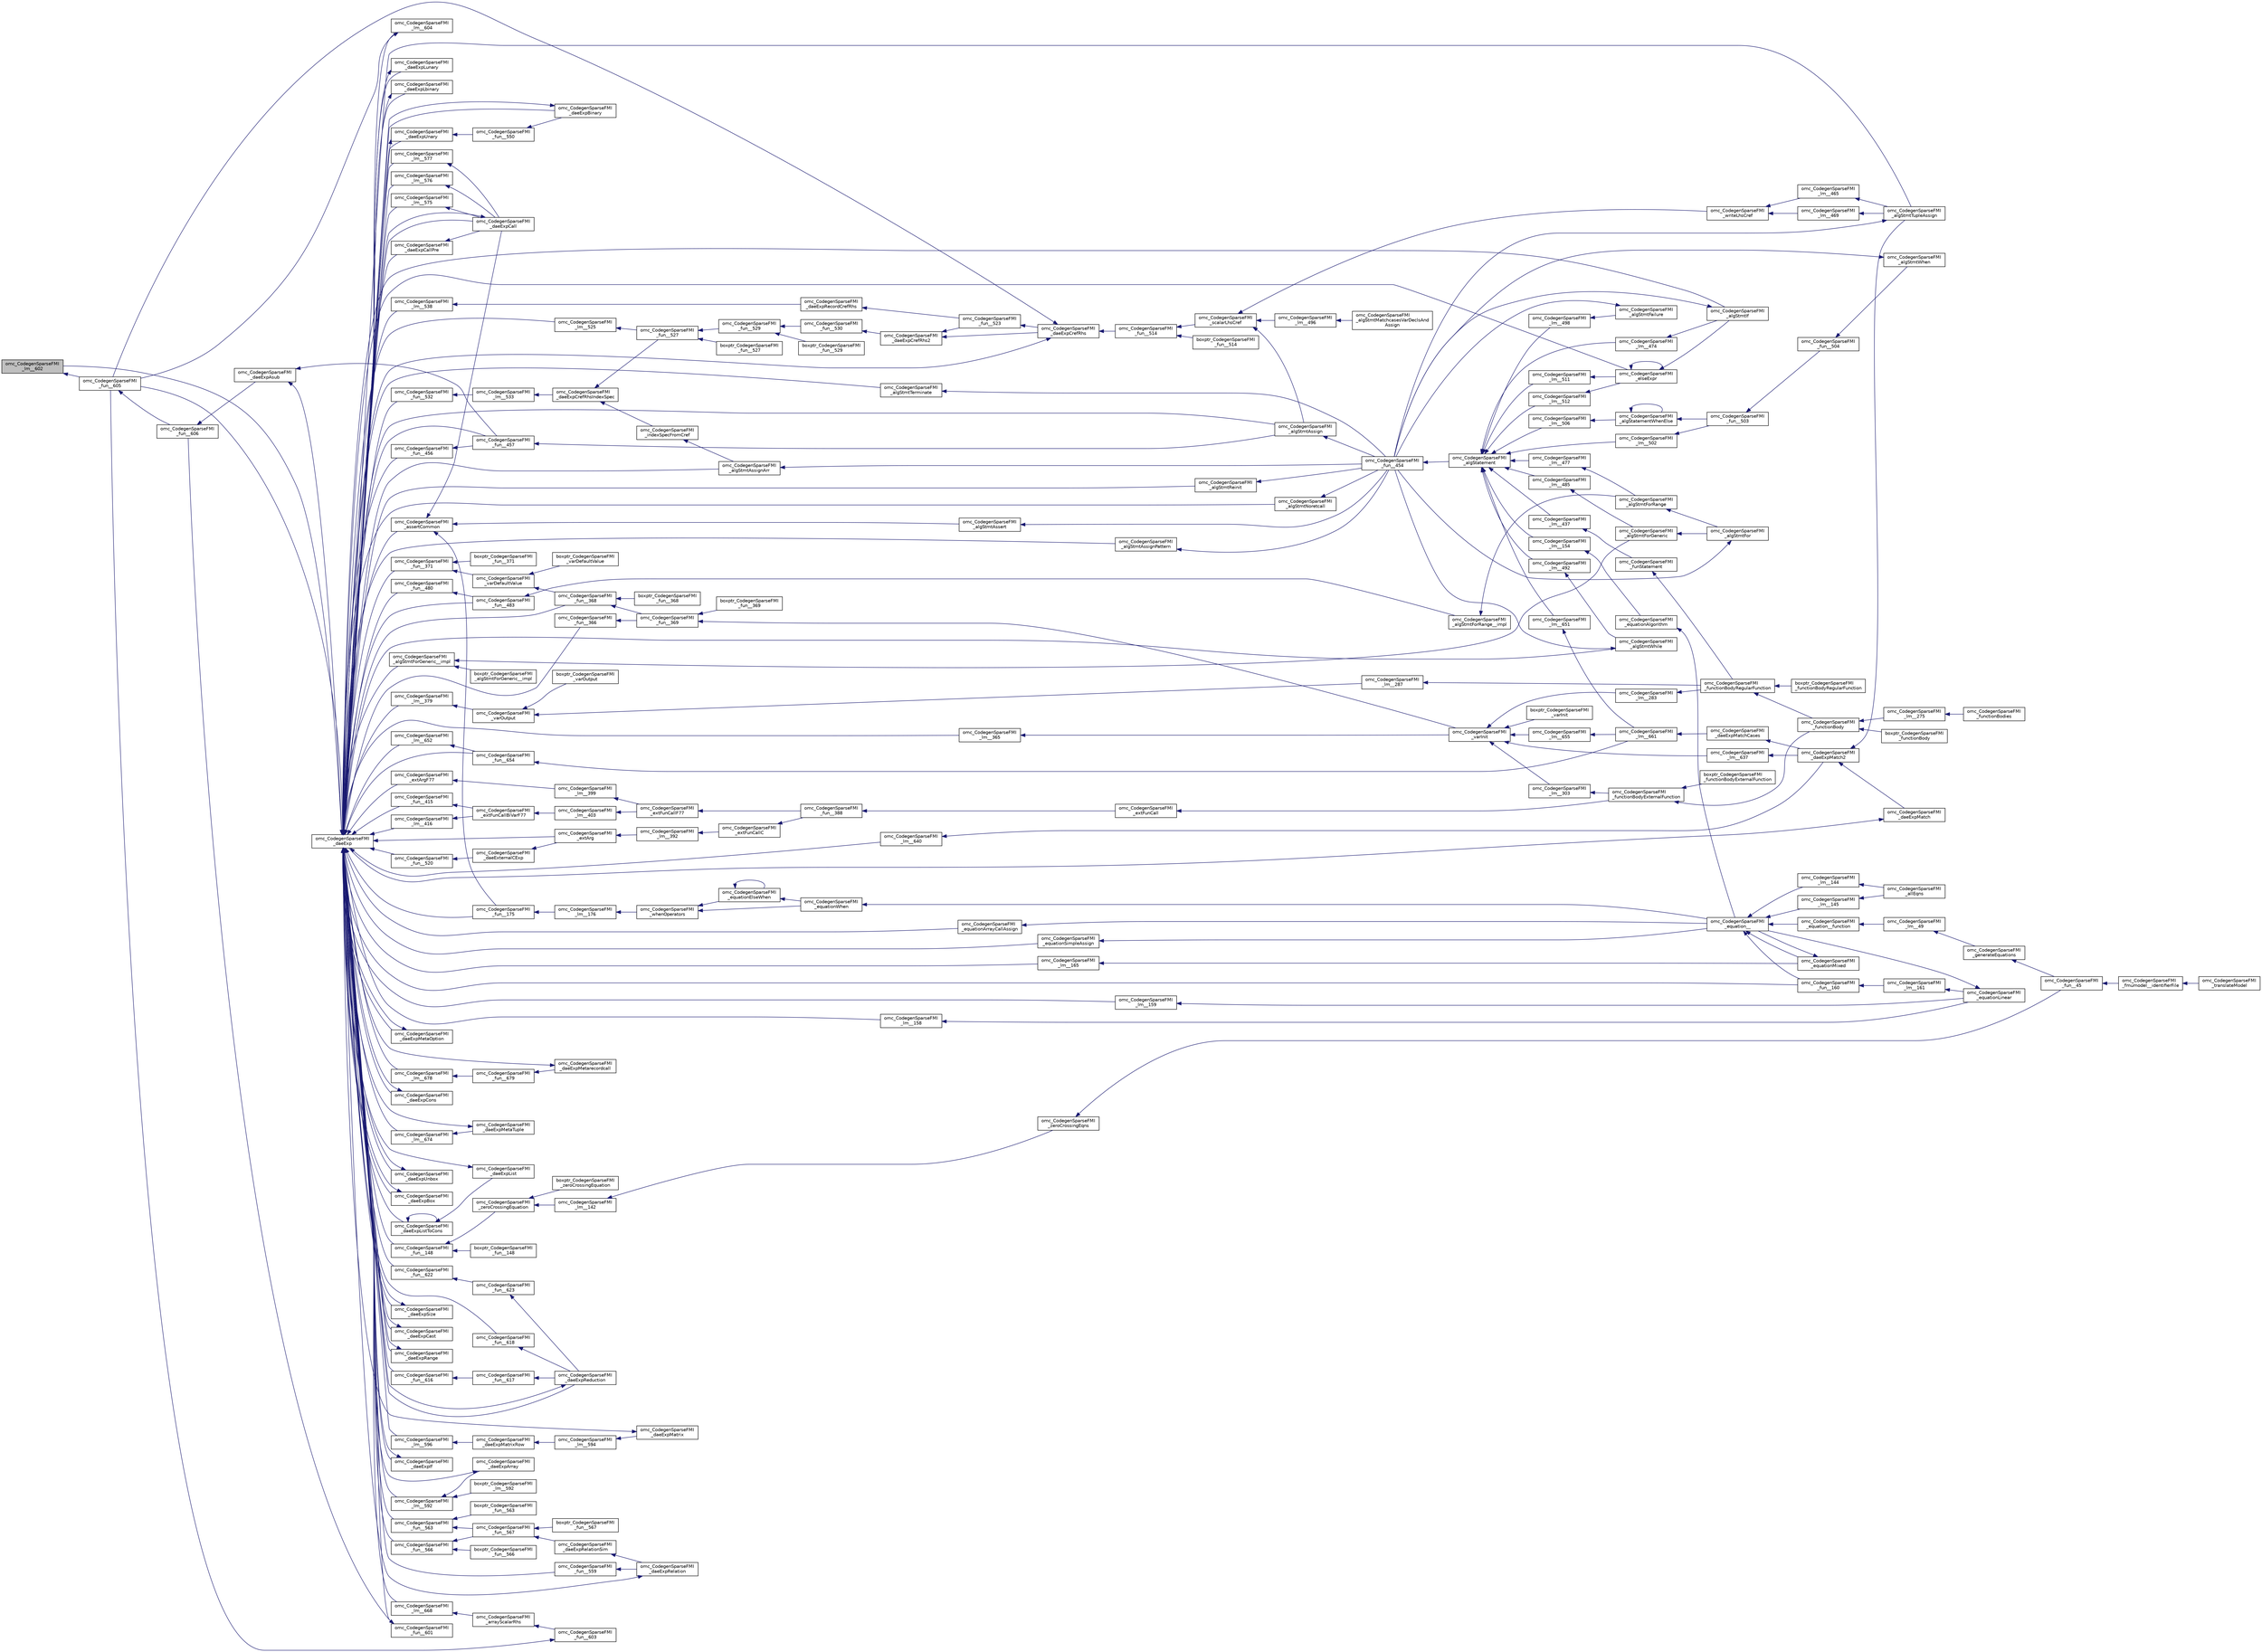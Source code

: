 digraph "omc_CodegenSparseFMI_lm__602"
{
  edge [fontname="Helvetica",fontsize="10",labelfontname="Helvetica",labelfontsize="10"];
  node [fontname="Helvetica",fontsize="10",shape=record];
  rankdir="LR";
  Node215316 [label="omc_CodegenSparseFMI\l_lm__602",height=0.2,width=0.4,color="black", fillcolor="grey75", style="filled", fontcolor="black"];
  Node215316 -> Node215317 [dir="back",color="midnightblue",fontsize="10",style="solid",fontname="Helvetica"];
  Node215317 [label="omc_CodegenSparseFMI\l_fun__605",height=0.2,width=0.4,color="black", fillcolor="white", style="filled",URL="$d1/d2e/_codegen_sparse_f_m_i_8c.html#a9bd0f333ed74be93d8bd6468cde56736"];
  Node215317 -> Node215318 [dir="back",color="midnightblue",fontsize="10",style="solid",fontname="Helvetica"];
  Node215318 [label="omc_CodegenSparseFMI\l_fun__606",height=0.2,width=0.4,color="black", fillcolor="white", style="filled",URL="$d1/d2e/_codegen_sparse_f_m_i_8c.html#a57e7ee8cc6cf0e5de142a92a92caf6d0"];
  Node215318 -> Node215319 [dir="back",color="midnightblue",fontsize="10",style="solid",fontname="Helvetica"];
  Node215319 [label="omc_CodegenSparseFMI\l_daeExpAsub",height=0.2,width=0.4,color="black", fillcolor="white", style="filled",URL="$da/d88/_codegen_sparse_f_m_i_8h.html#ab042430b0f630bd548c9122206a41a76"];
  Node215319 -> Node215320 [dir="back",color="midnightblue",fontsize="10",style="solid",fontname="Helvetica"];
  Node215320 [label="omc_CodegenSparseFMI\l_daeExp",height=0.2,width=0.4,color="black", fillcolor="white", style="filled",URL="$da/d88/_codegen_sparse_f_m_i_8h.html#ab26972f772620810838d527d8554f2ac"];
  Node215320 -> Node215321 [dir="back",color="midnightblue",fontsize="10",style="solid",fontname="Helvetica"];
  Node215321 [label="omc_CodegenSparseFMI\l_assertCommon",height=0.2,width=0.4,color="black", fillcolor="white", style="filled",URL="$da/d88/_codegen_sparse_f_m_i_8h.html#affff73cc747add47129bcbacc2d38f9a"];
  Node215321 -> Node215322 [dir="back",color="midnightblue",fontsize="10",style="solid",fontname="Helvetica"];
  Node215322 [label="omc_CodegenSparseFMI\l_daeExpCall",height=0.2,width=0.4,color="black", fillcolor="white", style="filled",URL="$da/d88/_codegen_sparse_f_m_i_8h.html#a48a7b37bcd95aafb972b82321fa96aac"];
  Node215322 -> Node215320 [dir="back",color="midnightblue",fontsize="10",style="solid",fontname="Helvetica"];
  Node215321 -> Node215323 [dir="back",color="midnightblue",fontsize="10",style="solid",fontname="Helvetica"];
  Node215323 [label="omc_CodegenSparseFMI\l_algStmtAssert",height=0.2,width=0.4,color="black", fillcolor="white", style="filled",URL="$da/d88/_codegen_sparse_f_m_i_8h.html#a6b429ec5152996a5f9279a3ddf6844b0"];
  Node215323 -> Node215324 [dir="back",color="midnightblue",fontsize="10",style="solid",fontname="Helvetica"];
  Node215324 [label="omc_CodegenSparseFMI\l_fun__454",height=0.2,width=0.4,color="black", fillcolor="white", style="filled",URL="$d1/d2e/_codegen_sparse_f_m_i_8c.html#a38506d8a286cdb1703e9653cec496244"];
  Node215324 -> Node215325 [dir="back",color="midnightblue",fontsize="10",style="solid",fontname="Helvetica"];
  Node215325 [label="omc_CodegenSparseFMI\l_algStatement",height=0.2,width=0.4,color="black", fillcolor="white", style="filled",URL="$da/d88/_codegen_sparse_f_m_i_8h.html#a5d1fbf810cfb458410c3f606dd4518d6"];
  Node215325 -> Node215326 [dir="back",color="midnightblue",fontsize="10",style="solid",fontname="Helvetica"];
  Node215326 [label="omc_CodegenSparseFMI\l_lm__651",height=0.2,width=0.4,color="black", fillcolor="white", style="filled",URL="$d1/d2e/_codegen_sparse_f_m_i_8c.html#a4601ee3bb7611f920e2f9c96c21fce8e"];
  Node215326 -> Node215327 [dir="back",color="midnightblue",fontsize="10",style="solid",fontname="Helvetica"];
  Node215327 [label="omc_CodegenSparseFMI\l_lm__661",height=0.2,width=0.4,color="black", fillcolor="white", style="filled",URL="$d1/d2e/_codegen_sparse_f_m_i_8c.html#af15d08c53a5b48667e16622e16e97ec5"];
  Node215327 -> Node215328 [dir="back",color="midnightblue",fontsize="10",style="solid",fontname="Helvetica"];
  Node215328 [label="omc_CodegenSparseFMI\l_daeExpMatchCases",height=0.2,width=0.4,color="black", fillcolor="white", style="filled",URL="$da/d88/_codegen_sparse_f_m_i_8h.html#a67c72be0aaa49a7a85509e1c5ab98b41"];
  Node215328 -> Node215329 [dir="back",color="midnightblue",fontsize="10",style="solid",fontname="Helvetica"];
  Node215329 [label="omc_CodegenSparseFMI\l_daeExpMatch2",height=0.2,width=0.4,color="black", fillcolor="white", style="filled",URL="$da/d88/_codegen_sparse_f_m_i_8h.html#a3d2d85eda4fc6adaf9f0a30a7a870128"];
  Node215329 -> Node215330 [dir="back",color="midnightblue",fontsize="10",style="solid",fontname="Helvetica"];
  Node215330 [label="omc_CodegenSparseFMI\l_daeExpMatch",height=0.2,width=0.4,color="black", fillcolor="white", style="filled",URL="$da/d88/_codegen_sparse_f_m_i_8h.html#a59ba01dc770311168227b0e3a87b1e1d"];
  Node215330 -> Node215320 [dir="back",color="midnightblue",fontsize="10",style="solid",fontname="Helvetica"];
  Node215329 -> Node215331 [dir="back",color="midnightblue",fontsize="10",style="solid",fontname="Helvetica"];
  Node215331 [label="omc_CodegenSparseFMI\l_algStmtTupleAssign",height=0.2,width=0.4,color="black", fillcolor="white", style="filled",URL="$da/d88/_codegen_sparse_f_m_i_8h.html#a97aeb17841cb7160e7635ac180b44c9c"];
  Node215331 -> Node215324 [dir="back",color="midnightblue",fontsize="10",style="solid",fontname="Helvetica"];
  Node215325 -> Node215332 [dir="back",color="midnightblue",fontsize="10",style="solid",fontname="Helvetica"];
  Node215332 [label="omc_CodegenSparseFMI\l_lm__512",height=0.2,width=0.4,color="black", fillcolor="white", style="filled",URL="$d1/d2e/_codegen_sparse_f_m_i_8c.html#af95888dfe83bb5057d8fd4311bb02812"];
  Node215332 -> Node215333 [dir="back",color="midnightblue",fontsize="10",style="solid",fontname="Helvetica"];
  Node215333 [label="omc_CodegenSparseFMI\l_elseExpr",height=0.2,width=0.4,color="black", fillcolor="white", style="filled",URL="$da/d88/_codegen_sparse_f_m_i_8h.html#ae02994b817886c3b7f562e9552fec536"];
  Node215333 -> Node215333 [dir="back",color="midnightblue",fontsize="10",style="solid",fontname="Helvetica"];
  Node215333 -> Node215334 [dir="back",color="midnightblue",fontsize="10",style="solid",fontname="Helvetica"];
  Node215334 [label="omc_CodegenSparseFMI\l_algStmtIf",height=0.2,width=0.4,color="black", fillcolor="white", style="filled",URL="$da/d88/_codegen_sparse_f_m_i_8h.html#aa72b2ef57d1e5ee8a926acad88bf499d"];
  Node215334 -> Node215324 [dir="back",color="midnightblue",fontsize="10",style="solid",fontname="Helvetica"];
  Node215325 -> Node215335 [dir="back",color="midnightblue",fontsize="10",style="solid",fontname="Helvetica"];
  Node215335 [label="omc_CodegenSparseFMI\l_lm__511",height=0.2,width=0.4,color="black", fillcolor="white", style="filled",URL="$d1/d2e/_codegen_sparse_f_m_i_8c.html#ab0773a7f193a1fc208023bda15bcd13e"];
  Node215335 -> Node215333 [dir="back",color="midnightblue",fontsize="10",style="solid",fontname="Helvetica"];
  Node215325 -> Node215336 [dir="back",color="midnightblue",fontsize="10",style="solid",fontname="Helvetica"];
  Node215336 [label="omc_CodegenSparseFMI\l_lm__506",height=0.2,width=0.4,color="black", fillcolor="white", style="filled",URL="$d1/d2e/_codegen_sparse_f_m_i_8c.html#ab9c484cbc52677b6df8e8fb6df621cc0"];
  Node215336 -> Node215337 [dir="back",color="midnightblue",fontsize="10",style="solid",fontname="Helvetica"];
  Node215337 [label="omc_CodegenSparseFMI\l_algStatementWhenElse",height=0.2,width=0.4,color="black", fillcolor="white", style="filled",URL="$da/d88/_codegen_sparse_f_m_i_8h.html#a55c70c95b005ab4e4a668af539875303"];
  Node215337 -> Node215337 [dir="back",color="midnightblue",fontsize="10",style="solid",fontname="Helvetica"];
  Node215337 -> Node215338 [dir="back",color="midnightblue",fontsize="10",style="solid",fontname="Helvetica"];
  Node215338 [label="omc_CodegenSparseFMI\l_fun__503",height=0.2,width=0.4,color="black", fillcolor="white", style="filled",URL="$d1/d2e/_codegen_sparse_f_m_i_8c.html#a2f60622244298e4d41f2a4f51d7b6875"];
  Node215338 -> Node215339 [dir="back",color="midnightblue",fontsize="10",style="solid",fontname="Helvetica"];
  Node215339 [label="omc_CodegenSparseFMI\l_fun__504",height=0.2,width=0.4,color="black", fillcolor="white", style="filled",URL="$d1/d2e/_codegen_sparse_f_m_i_8c.html#a34c708458b1cf12fb6f5f8b4d739cfd1"];
  Node215339 -> Node215340 [dir="back",color="midnightblue",fontsize="10",style="solid",fontname="Helvetica"];
  Node215340 [label="omc_CodegenSparseFMI\l_algStmtWhen",height=0.2,width=0.4,color="black", fillcolor="white", style="filled",URL="$da/d88/_codegen_sparse_f_m_i_8h.html#a1045cff030f158d7beb1890107038b8d"];
  Node215340 -> Node215324 [dir="back",color="midnightblue",fontsize="10",style="solid",fontname="Helvetica"];
  Node215325 -> Node215341 [dir="back",color="midnightblue",fontsize="10",style="solid",fontname="Helvetica"];
  Node215341 [label="omc_CodegenSparseFMI\l_lm__502",height=0.2,width=0.4,color="black", fillcolor="white", style="filled",URL="$d1/d2e/_codegen_sparse_f_m_i_8c.html#a7b108abc44b96cb6c9ed48e243a90fad"];
  Node215341 -> Node215338 [dir="back",color="midnightblue",fontsize="10",style="solid",fontname="Helvetica"];
  Node215325 -> Node215342 [dir="back",color="midnightblue",fontsize="10",style="solid",fontname="Helvetica"];
  Node215342 [label="omc_CodegenSparseFMI\l_lm__498",height=0.2,width=0.4,color="black", fillcolor="white", style="filled",URL="$d1/d2e/_codegen_sparse_f_m_i_8c.html#a9a587324a76d2a404951bc9b392ed5cb"];
  Node215342 -> Node215343 [dir="back",color="midnightblue",fontsize="10",style="solid",fontname="Helvetica"];
  Node215343 [label="omc_CodegenSparseFMI\l_algStmtFailure",height=0.2,width=0.4,color="black", fillcolor="white", style="filled",URL="$da/d88/_codegen_sparse_f_m_i_8h.html#ad11b2d0a665f24fbe809721a52d58392"];
  Node215343 -> Node215324 [dir="back",color="midnightblue",fontsize="10",style="solid",fontname="Helvetica"];
  Node215325 -> Node215344 [dir="back",color="midnightblue",fontsize="10",style="solid",fontname="Helvetica"];
  Node215344 [label="omc_CodegenSparseFMI\l_lm__492",height=0.2,width=0.4,color="black", fillcolor="white", style="filled",URL="$d1/d2e/_codegen_sparse_f_m_i_8c.html#a72ef5dd5785e8cfbae898a4957299174"];
  Node215344 -> Node215345 [dir="back",color="midnightblue",fontsize="10",style="solid",fontname="Helvetica"];
  Node215345 [label="omc_CodegenSparseFMI\l_algStmtWhile",height=0.2,width=0.4,color="black", fillcolor="white", style="filled",URL="$da/d88/_codegen_sparse_f_m_i_8h.html#a737e817657aa616db460e3a97c2e3107"];
  Node215345 -> Node215324 [dir="back",color="midnightblue",fontsize="10",style="solid",fontname="Helvetica"];
  Node215325 -> Node215346 [dir="back",color="midnightblue",fontsize="10",style="solid",fontname="Helvetica"];
  Node215346 [label="omc_CodegenSparseFMI\l_lm__485",height=0.2,width=0.4,color="black", fillcolor="white", style="filled",URL="$d1/d2e/_codegen_sparse_f_m_i_8c.html#aaee69379b676eacca1ab73ffa0291eea"];
  Node215346 -> Node215347 [dir="back",color="midnightblue",fontsize="10",style="solid",fontname="Helvetica"];
  Node215347 [label="omc_CodegenSparseFMI\l_algStmtForGeneric",height=0.2,width=0.4,color="black", fillcolor="white", style="filled",URL="$da/d88/_codegen_sparse_f_m_i_8h.html#a15ee44d2afe47cb6295a4d916b0ca7a1"];
  Node215347 -> Node215348 [dir="back",color="midnightblue",fontsize="10",style="solid",fontname="Helvetica"];
  Node215348 [label="omc_CodegenSparseFMI\l_algStmtFor",height=0.2,width=0.4,color="black", fillcolor="white", style="filled",URL="$da/d88/_codegen_sparse_f_m_i_8h.html#a4a85a211bdd342c5634f687ac8530821"];
  Node215348 -> Node215324 [dir="back",color="midnightblue",fontsize="10",style="solid",fontname="Helvetica"];
  Node215325 -> Node215349 [dir="back",color="midnightblue",fontsize="10",style="solid",fontname="Helvetica"];
  Node215349 [label="omc_CodegenSparseFMI\l_lm__477",height=0.2,width=0.4,color="black", fillcolor="white", style="filled",URL="$d1/d2e/_codegen_sparse_f_m_i_8c.html#a2f9a22c9a97ca26efa4457a52c8310c9"];
  Node215349 -> Node215350 [dir="back",color="midnightblue",fontsize="10",style="solid",fontname="Helvetica"];
  Node215350 [label="omc_CodegenSparseFMI\l_algStmtForRange",height=0.2,width=0.4,color="black", fillcolor="white", style="filled",URL="$da/d88/_codegen_sparse_f_m_i_8h.html#aec1da676936e15ede37d5d7df69bd5d3"];
  Node215350 -> Node215348 [dir="back",color="midnightblue",fontsize="10",style="solid",fontname="Helvetica"];
  Node215325 -> Node215351 [dir="back",color="midnightblue",fontsize="10",style="solid",fontname="Helvetica"];
  Node215351 [label="omc_CodegenSparseFMI\l_lm__474",height=0.2,width=0.4,color="black", fillcolor="white", style="filled",URL="$d1/d2e/_codegen_sparse_f_m_i_8c.html#a39706f1a079b0966689768a75ddc77b3"];
  Node215351 -> Node215334 [dir="back",color="midnightblue",fontsize="10",style="solid",fontname="Helvetica"];
  Node215325 -> Node215352 [dir="back",color="midnightblue",fontsize="10",style="solid",fontname="Helvetica"];
  Node215352 [label="omc_CodegenSparseFMI\l_lm__437",height=0.2,width=0.4,color="black", fillcolor="white", style="filled",URL="$d1/d2e/_codegen_sparse_f_m_i_8c.html#a1bcb8bb8090787c8cfad3cc233eb2cbb"];
  Node215352 -> Node215353 [dir="back",color="midnightblue",fontsize="10",style="solid",fontname="Helvetica"];
  Node215353 [label="omc_CodegenSparseFMI\l_funStatement",height=0.2,width=0.4,color="black", fillcolor="white", style="filled",URL="$da/d88/_codegen_sparse_f_m_i_8h.html#a6011fbd6700693d91a736f67f7cd333a"];
  Node215353 -> Node215354 [dir="back",color="midnightblue",fontsize="10",style="solid",fontname="Helvetica"];
  Node215354 [label="omc_CodegenSparseFMI\l_functionBodyRegularFunction",height=0.2,width=0.4,color="black", fillcolor="white", style="filled",URL="$da/d88/_codegen_sparse_f_m_i_8h.html#a35f588d60d8560ad7c541738fc9bc5d0"];
  Node215354 -> Node215355 [dir="back",color="midnightblue",fontsize="10",style="solid",fontname="Helvetica"];
  Node215355 [label="boxptr_CodegenSparseFMI\l_functionBodyRegularFunction",height=0.2,width=0.4,color="black", fillcolor="white", style="filled",URL="$da/d88/_codegen_sparse_f_m_i_8h.html#ad0cd59d6ca1bf8ab02b015f235daadf1"];
  Node215354 -> Node215356 [dir="back",color="midnightblue",fontsize="10",style="solid",fontname="Helvetica"];
  Node215356 [label="omc_CodegenSparseFMI\l_functionBody",height=0.2,width=0.4,color="black", fillcolor="white", style="filled",URL="$da/d88/_codegen_sparse_f_m_i_8h.html#a8326dd08d50f77b343a0b1e9fdee90d6"];
  Node215356 -> Node215357 [dir="back",color="midnightblue",fontsize="10",style="solid",fontname="Helvetica"];
  Node215357 [label="boxptr_CodegenSparseFMI\l_functionBody",height=0.2,width=0.4,color="black", fillcolor="white", style="filled",URL="$da/d88/_codegen_sparse_f_m_i_8h.html#a1450c37977ff46f0a318f1740d46b3a2"];
  Node215356 -> Node215358 [dir="back",color="midnightblue",fontsize="10",style="solid",fontname="Helvetica"];
  Node215358 [label="omc_CodegenSparseFMI\l_lm__275",height=0.2,width=0.4,color="black", fillcolor="white", style="filled",URL="$d1/d2e/_codegen_sparse_f_m_i_8c.html#afa6f1fb10983410b266344362bafabb7"];
  Node215358 -> Node215359 [dir="back",color="midnightblue",fontsize="10",style="solid",fontname="Helvetica"];
  Node215359 [label="omc_CodegenSparseFMI\l_functionBodies",height=0.2,width=0.4,color="black", fillcolor="white", style="filled",URL="$da/d88/_codegen_sparse_f_m_i_8h.html#ad5d463f801d993e3be31d7c8963771af"];
  Node215325 -> Node215360 [dir="back",color="midnightblue",fontsize="10",style="solid",fontname="Helvetica"];
  Node215360 [label="omc_CodegenSparseFMI\l_lm__154",height=0.2,width=0.4,color="black", fillcolor="white", style="filled",URL="$d1/d2e/_codegen_sparse_f_m_i_8c.html#a1572fc969206bf7560bccaad1883519a"];
  Node215360 -> Node215361 [dir="back",color="midnightblue",fontsize="10",style="solid",fontname="Helvetica"];
  Node215361 [label="omc_CodegenSparseFMI\l_equationAlgorithm",height=0.2,width=0.4,color="black", fillcolor="white", style="filled",URL="$da/d88/_codegen_sparse_f_m_i_8h.html#adc1144a1e01b13d32f1cd272edef769f"];
  Node215361 -> Node215362 [dir="back",color="midnightblue",fontsize="10",style="solid",fontname="Helvetica"];
  Node215362 [label="omc_CodegenSparseFMI\l_equation__",height=0.2,width=0.4,color="black", fillcolor="white", style="filled",URL="$da/d88/_codegen_sparse_f_m_i_8h.html#a99f4c0cb745d02faf3615bcda104a18a"];
  Node215362 -> Node215363 [dir="back",color="midnightblue",fontsize="10",style="solid",fontname="Helvetica"];
  Node215363 [label="omc_CodegenSparseFMI\l_equationMixed",height=0.2,width=0.4,color="black", fillcolor="white", style="filled",URL="$da/d88/_codegen_sparse_f_m_i_8h.html#ac29f9768bd0d77a3e1e85ee8d33113f2"];
  Node215363 -> Node215362 [dir="back",color="midnightblue",fontsize="10",style="solid",fontname="Helvetica"];
  Node215362 -> Node215364 [dir="back",color="midnightblue",fontsize="10",style="solid",fontname="Helvetica"];
  Node215364 [label="omc_CodegenSparseFMI\l_fun__160",height=0.2,width=0.4,color="black", fillcolor="white", style="filled",URL="$d1/d2e/_codegen_sparse_f_m_i_8c.html#ae706b7e1daac9ecce083bb0f153c4537"];
  Node215364 -> Node215365 [dir="back",color="midnightblue",fontsize="10",style="solid",fontname="Helvetica"];
  Node215365 [label="omc_CodegenSparseFMI\l_lm__161",height=0.2,width=0.4,color="black", fillcolor="white", style="filled",URL="$d1/d2e/_codegen_sparse_f_m_i_8c.html#afef10b15667b5fa348e2e5474100a059"];
  Node215365 -> Node215366 [dir="back",color="midnightblue",fontsize="10",style="solid",fontname="Helvetica"];
  Node215366 [label="omc_CodegenSparseFMI\l_equationLinear",height=0.2,width=0.4,color="black", fillcolor="white", style="filled",URL="$da/d88/_codegen_sparse_f_m_i_8h.html#ae8ae758cee8e51f80c69f273ea2dead4"];
  Node215366 -> Node215362 [dir="back",color="midnightblue",fontsize="10",style="solid",fontname="Helvetica"];
  Node215362 -> Node215367 [dir="back",color="midnightblue",fontsize="10",style="solid",fontname="Helvetica"];
  Node215367 [label="omc_CodegenSparseFMI\l_lm__145",height=0.2,width=0.4,color="black", fillcolor="white", style="filled",URL="$d1/d2e/_codegen_sparse_f_m_i_8c.html#a482b9fe4a2cf1170ba37c04cbeeba56b"];
  Node215367 -> Node215368 [dir="back",color="midnightblue",fontsize="10",style="solid",fontname="Helvetica"];
  Node215368 [label="omc_CodegenSparseFMI\l_allEqns",height=0.2,width=0.4,color="black", fillcolor="white", style="filled",URL="$da/d88/_codegen_sparse_f_m_i_8h.html#a94fa0652e8d98e8869394cc988af391b"];
  Node215362 -> Node215369 [dir="back",color="midnightblue",fontsize="10",style="solid",fontname="Helvetica"];
  Node215369 [label="omc_CodegenSparseFMI\l_lm__144",height=0.2,width=0.4,color="black", fillcolor="white", style="filled",URL="$d1/d2e/_codegen_sparse_f_m_i_8c.html#a53bc84287c3730b73c523380ca378dcf"];
  Node215369 -> Node215368 [dir="back",color="midnightblue",fontsize="10",style="solid",fontname="Helvetica"];
  Node215362 -> Node215370 [dir="back",color="midnightblue",fontsize="10",style="solid",fontname="Helvetica"];
  Node215370 [label="omc_CodegenSparseFMI\l_equation__function",height=0.2,width=0.4,color="black", fillcolor="white", style="filled",URL="$da/d88/_codegen_sparse_f_m_i_8h.html#a3b6d78478d2920ade27380933feef664"];
  Node215370 -> Node215371 [dir="back",color="midnightblue",fontsize="10",style="solid",fontname="Helvetica"];
  Node215371 [label="omc_CodegenSparseFMI\l_lm__49",height=0.2,width=0.4,color="black", fillcolor="white", style="filled",URL="$d1/d2e/_codegen_sparse_f_m_i_8c.html#afd950130e5951ce5d9b078504b8e5445"];
  Node215371 -> Node215372 [dir="back",color="midnightblue",fontsize="10",style="solid",fontname="Helvetica"];
  Node215372 [label="omc_CodegenSparseFMI\l_generateEquations",height=0.2,width=0.4,color="black", fillcolor="white", style="filled",URL="$da/d88/_codegen_sparse_f_m_i_8h.html#a944e50c37aa93fa6e9c540a7d9a7f671"];
  Node215372 -> Node215373 [dir="back",color="midnightblue",fontsize="10",style="solid",fontname="Helvetica"];
  Node215373 [label="omc_CodegenSparseFMI\l_fun__45",height=0.2,width=0.4,color="black", fillcolor="white", style="filled",URL="$d1/d2e/_codegen_sparse_f_m_i_8c.html#a33c397eee4567dbaf5269d88f9ea50f2"];
  Node215373 -> Node215374 [dir="back",color="midnightblue",fontsize="10",style="solid",fontname="Helvetica"];
  Node215374 [label="omc_CodegenSparseFMI\l_fmumodel__identifierFile",height=0.2,width=0.4,color="black", fillcolor="white", style="filled",URL="$da/d88/_codegen_sparse_f_m_i_8h.html#a0d704247081fbb1f268bdd5ae5d7f3f3"];
  Node215374 -> Node215375 [dir="back",color="midnightblue",fontsize="10",style="solid",fontname="Helvetica"];
  Node215375 [label="omc_CodegenSparseFMI\l_translateModel",height=0.2,width=0.4,color="black", fillcolor="white", style="filled",URL="$da/d88/_codegen_sparse_f_m_i_8h.html#a6e115544fcae7968ab9fa00a0ea17b1d"];
  Node215321 -> Node215376 [dir="back",color="midnightblue",fontsize="10",style="solid",fontname="Helvetica"];
  Node215376 [label="omc_CodegenSparseFMI\l_fun__175",height=0.2,width=0.4,color="black", fillcolor="white", style="filled",URL="$d1/d2e/_codegen_sparse_f_m_i_8c.html#ae71d3dbce84027f4da25d630128e9f06"];
  Node215376 -> Node215377 [dir="back",color="midnightblue",fontsize="10",style="solid",fontname="Helvetica"];
  Node215377 [label="omc_CodegenSparseFMI\l_lm__176",height=0.2,width=0.4,color="black", fillcolor="white", style="filled",URL="$d1/d2e/_codegen_sparse_f_m_i_8c.html#a3aab67e796da3718ac21ae4e0b10522b"];
  Node215377 -> Node215378 [dir="back",color="midnightblue",fontsize="10",style="solid",fontname="Helvetica"];
  Node215378 [label="omc_CodegenSparseFMI\l_whenOperators",height=0.2,width=0.4,color="black", fillcolor="white", style="filled",URL="$da/d88/_codegen_sparse_f_m_i_8h.html#aaa56a6cbe937c9e43604fbefcddc43d4"];
  Node215378 -> Node215379 [dir="back",color="midnightblue",fontsize="10",style="solid",fontname="Helvetica"];
  Node215379 [label="omc_CodegenSparseFMI\l_equationElseWhen",height=0.2,width=0.4,color="black", fillcolor="white", style="filled",URL="$da/d88/_codegen_sparse_f_m_i_8h.html#a9252f94be6a8d4db5d542a2a30867d21"];
  Node215379 -> Node215379 [dir="back",color="midnightblue",fontsize="10",style="solid",fontname="Helvetica"];
  Node215379 -> Node215380 [dir="back",color="midnightblue",fontsize="10",style="solid",fontname="Helvetica"];
  Node215380 [label="omc_CodegenSparseFMI\l_equationWhen",height=0.2,width=0.4,color="black", fillcolor="white", style="filled",URL="$da/d88/_codegen_sparse_f_m_i_8h.html#a182b50d619540de019adbeb9053f85d2"];
  Node215380 -> Node215362 [dir="back",color="midnightblue",fontsize="10",style="solid",fontname="Helvetica"];
  Node215378 -> Node215380 [dir="back",color="midnightblue",fontsize="10",style="solid",fontname="Helvetica"];
  Node215320 -> Node215381 [dir="back",color="midnightblue",fontsize="10",style="solid",fontname="Helvetica"];
  Node215381 [label="omc_CodegenSparseFMI\l_algStmtAssignPattern",height=0.2,width=0.4,color="black", fillcolor="white", style="filled",URL="$da/d88/_codegen_sparse_f_m_i_8h.html#aa769cf6a279946c8484ba60efafa1bc7"];
  Node215381 -> Node215324 [dir="back",color="midnightblue",fontsize="10",style="solid",fontname="Helvetica"];
  Node215320 -> Node215382 [dir="back",color="midnightblue",fontsize="10",style="solid",fontname="Helvetica"];
  Node215382 [label="omc_CodegenSparseFMI\l_lm__678",height=0.2,width=0.4,color="black", fillcolor="white", style="filled",URL="$d1/d2e/_codegen_sparse_f_m_i_8c.html#a128c47290974b3ffbcea043e82979943"];
  Node215382 -> Node215383 [dir="back",color="midnightblue",fontsize="10",style="solid",fontname="Helvetica"];
  Node215383 [label="omc_CodegenSparseFMI\l_fun__679",height=0.2,width=0.4,color="black", fillcolor="white", style="filled",URL="$d1/d2e/_codegen_sparse_f_m_i_8c.html#a2365ba198f39b872daa06cc5d23c6252"];
  Node215383 -> Node215384 [dir="back",color="midnightblue",fontsize="10",style="solid",fontname="Helvetica"];
  Node215384 [label="omc_CodegenSparseFMI\l_daeExpMetarecordcall",height=0.2,width=0.4,color="black", fillcolor="white", style="filled",URL="$da/d88/_codegen_sparse_f_m_i_8h.html#af4d3cdaeb7380d8a65146e12030c5c0e"];
  Node215384 -> Node215320 [dir="back",color="midnightblue",fontsize="10",style="solid",fontname="Helvetica"];
  Node215320 -> Node215385 [dir="back",color="midnightblue",fontsize="10",style="solid",fontname="Helvetica"];
  Node215385 [label="omc_CodegenSparseFMI\l_daeExpMetaOption",height=0.2,width=0.4,color="black", fillcolor="white", style="filled",URL="$da/d88/_codegen_sparse_f_m_i_8h.html#ae536b39241762561555271004c37440e"];
  Node215385 -> Node215320 [dir="back",color="midnightblue",fontsize="10",style="solid",fontname="Helvetica"];
  Node215320 -> Node215386 [dir="back",color="midnightblue",fontsize="10",style="solid",fontname="Helvetica"];
  Node215386 [label="omc_CodegenSparseFMI\l_lm__674",height=0.2,width=0.4,color="black", fillcolor="white", style="filled",URL="$d1/d2e/_codegen_sparse_f_m_i_8c.html#ad52f1b672015908228e495a9b9ff40ca"];
  Node215386 -> Node215387 [dir="back",color="midnightblue",fontsize="10",style="solid",fontname="Helvetica"];
  Node215387 [label="omc_CodegenSparseFMI\l_daeExpMetaTuple",height=0.2,width=0.4,color="black", fillcolor="white", style="filled",URL="$da/d88/_codegen_sparse_f_m_i_8h.html#a37dab4d4c7bc7fd838505c060a8b9049"];
  Node215387 -> Node215320 [dir="back",color="midnightblue",fontsize="10",style="solid",fontname="Helvetica"];
  Node215320 -> Node215388 [dir="back",color="midnightblue",fontsize="10",style="solid",fontname="Helvetica"];
  Node215388 [label="omc_CodegenSparseFMI\l_daeExpCons",height=0.2,width=0.4,color="black", fillcolor="white", style="filled",URL="$da/d88/_codegen_sparse_f_m_i_8h.html#ab881b9f7dbddb69fe91bb74c9c5c54c1"];
  Node215388 -> Node215320 [dir="back",color="midnightblue",fontsize="10",style="solid",fontname="Helvetica"];
  Node215320 -> Node215389 [dir="back",color="midnightblue",fontsize="10",style="solid",fontname="Helvetica"];
  Node215389 [label="omc_CodegenSparseFMI\l_daeExpListToCons",height=0.2,width=0.4,color="black", fillcolor="white", style="filled",URL="$da/d88/_codegen_sparse_f_m_i_8h.html#a1d1ae6cb82e69292e58b8c65e002ea55"];
  Node215389 -> Node215389 [dir="back",color="midnightblue",fontsize="10",style="solid",fontname="Helvetica"];
  Node215389 -> Node215390 [dir="back",color="midnightblue",fontsize="10",style="solid",fontname="Helvetica"];
  Node215390 [label="omc_CodegenSparseFMI\l_daeExpList",height=0.2,width=0.4,color="black", fillcolor="white", style="filled",URL="$da/d88/_codegen_sparse_f_m_i_8h.html#a2f666b582c610d5c8b23988ecba9664b"];
  Node215390 -> Node215320 [dir="back",color="midnightblue",fontsize="10",style="solid",fontname="Helvetica"];
  Node215320 -> Node215391 [dir="back",color="midnightblue",fontsize="10",style="solid",fontname="Helvetica"];
  Node215391 [label="omc_CodegenSparseFMI\l_lm__668",height=0.2,width=0.4,color="black", fillcolor="white", style="filled",URL="$d1/d2e/_codegen_sparse_f_m_i_8c.html#a76351725b41da0af498aadf54b92c275"];
  Node215391 -> Node215392 [dir="back",color="midnightblue",fontsize="10",style="solid",fontname="Helvetica"];
  Node215392 [label="omc_CodegenSparseFMI\l_arrayScalarRhs",height=0.2,width=0.4,color="black", fillcolor="white", style="filled",URL="$da/d88/_codegen_sparse_f_m_i_8h.html#ab4de96fd8fb5647ef325ca122a4753f3"];
  Node215392 -> Node215393 [dir="back",color="midnightblue",fontsize="10",style="solid",fontname="Helvetica"];
  Node215393 [label="omc_CodegenSparseFMI\l_fun__603",height=0.2,width=0.4,color="black", fillcolor="white", style="filled",URL="$d1/d2e/_codegen_sparse_f_m_i_8c.html#adbd2857da6df0e479b3bd77c5b7a8f7d"];
  Node215393 -> Node215317 [dir="back",color="midnightblue",fontsize="10",style="solid",fontname="Helvetica"];
  Node215320 -> Node215394 [dir="back",color="midnightblue",fontsize="10",style="solid",fontname="Helvetica"];
  Node215394 [label="omc_CodegenSparseFMI\l_daeExpUnbox",height=0.2,width=0.4,color="black", fillcolor="white", style="filled",URL="$da/d88/_codegen_sparse_f_m_i_8h.html#ad8a93ec5bfec6454d268e95a82bf96b8"];
  Node215394 -> Node215320 [dir="back",color="midnightblue",fontsize="10",style="solid",fontname="Helvetica"];
  Node215320 -> Node215395 [dir="back",color="midnightblue",fontsize="10",style="solid",fontname="Helvetica"];
  Node215395 [label="omc_CodegenSparseFMI\l_daeExpBox",height=0.2,width=0.4,color="black", fillcolor="white", style="filled",URL="$da/d88/_codegen_sparse_f_m_i_8h.html#a39dc1615a535b01d20db9b87fc607d3c"];
  Node215395 -> Node215320 [dir="back",color="midnightblue",fontsize="10",style="solid",fontname="Helvetica"];
  Node215320 -> Node215396 [dir="back",color="midnightblue",fontsize="10",style="solid",fontname="Helvetica"];
  Node215396 [label="omc_CodegenSparseFMI\l_fun__654",height=0.2,width=0.4,color="black", fillcolor="white", style="filled",URL="$d1/d2e/_codegen_sparse_f_m_i_8c.html#a779418d021f2bf6e5e05257271d6512f"];
  Node215396 -> Node215327 [dir="back",color="midnightblue",fontsize="10",style="solid",fontname="Helvetica"];
  Node215320 -> Node215397 [dir="back",color="midnightblue",fontsize="10",style="solid",fontname="Helvetica"];
  Node215397 [label="omc_CodegenSparseFMI\l_lm__652",height=0.2,width=0.4,color="black", fillcolor="white", style="filled",URL="$d1/d2e/_codegen_sparse_f_m_i_8c.html#afb77daba20dc13d99f8916228d277ad2"];
  Node215397 -> Node215396 [dir="back",color="midnightblue",fontsize="10",style="solid",fontname="Helvetica"];
  Node215320 -> Node215398 [dir="back",color="midnightblue",fontsize="10",style="solid",fontname="Helvetica"];
  Node215398 [label="omc_CodegenSparseFMI\l_lm__640",height=0.2,width=0.4,color="black", fillcolor="white", style="filled",URL="$d1/d2e/_codegen_sparse_f_m_i_8c.html#ab7ae5141c274871c57b0fb912e7ddaf7"];
  Node215398 -> Node215329 [dir="back",color="midnightblue",fontsize="10",style="solid",fontname="Helvetica"];
  Node215320 -> Node215399 [dir="back",color="midnightblue",fontsize="10",style="solid",fontname="Helvetica"];
  Node215399 [label="omc_CodegenSparseFMI\l_daeExpReduction",height=0.2,width=0.4,color="black", fillcolor="white", style="filled",URL="$da/d88/_codegen_sparse_f_m_i_8h.html#a215e1cfa638090eb2c87b8d31be99cf0"];
  Node215399 -> Node215320 [dir="back",color="midnightblue",fontsize="10",style="solid",fontname="Helvetica"];
  Node215320 -> Node215400 [dir="back",color="midnightblue",fontsize="10",style="solid",fontname="Helvetica"];
  Node215400 [label="omc_CodegenSparseFMI\l_fun__622",height=0.2,width=0.4,color="black", fillcolor="white", style="filled",URL="$d1/d2e/_codegen_sparse_f_m_i_8c.html#ae5c95b0ba06e68ed18a5d60da4cda046"];
  Node215400 -> Node215401 [dir="back",color="midnightblue",fontsize="10",style="solid",fontname="Helvetica"];
  Node215401 [label="omc_CodegenSparseFMI\l_fun__623",height=0.2,width=0.4,color="black", fillcolor="white", style="filled",URL="$d1/d2e/_codegen_sparse_f_m_i_8c.html#ad252a6b0c4628a8f587fbfdf6b702226"];
  Node215401 -> Node215399 [dir="back",color="midnightblue",fontsize="10",style="solid",fontname="Helvetica"];
  Node215320 -> Node215402 [dir="back",color="midnightblue",fontsize="10",style="solid",fontname="Helvetica"];
  Node215402 [label="omc_CodegenSparseFMI\l_fun__618",height=0.2,width=0.4,color="black", fillcolor="white", style="filled",URL="$d1/d2e/_codegen_sparse_f_m_i_8c.html#a6b9efcf5bb1e83e9d6d64821e5b15530"];
  Node215402 -> Node215399 [dir="back",color="midnightblue",fontsize="10",style="solid",fontname="Helvetica"];
  Node215320 -> Node215403 [dir="back",color="midnightblue",fontsize="10",style="solid",fontname="Helvetica"];
  Node215403 [label="omc_CodegenSparseFMI\l_fun__616",height=0.2,width=0.4,color="black", fillcolor="white", style="filled",URL="$d1/d2e/_codegen_sparse_f_m_i_8c.html#a635859e8c511453505953fab612853b3"];
  Node215403 -> Node215404 [dir="back",color="midnightblue",fontsize="10",style="solid",fontname="Helvetica"];
  Node215404 [label="omc_CodegenSparseFMI\l_fun__617",height=0.2,width=0.4,color="black", fillcolor="white", style="filled",URL="$d1/d2e/_codegen_sparse_f_m_i_8c.html#aa08069808fe588458678d9549eb3b245"];
  Node215404 -> Node215399 [dir="back",color="midnightblue",fontsize="10",style="solid",fontname="Helvetica"];
  Node215320 -> Node215405 [dir="back",color="midnightblue",fontsize="10",style="solid",fontname="Helvetica"];
  Node215405 [label="omc_CodegenSparseFMI\l_daeExpSize",height=0.2,width=0.4,color="black", fillcolor="white", style="filled",URL="$da/d88/_codegen_sparse_f_m_i_8h.html#a65806134dc2b86c56ad13bd542641799"];
  Node215405 -> Node215320 [dir="back",color="midnightblue",fontsize="10",style="solid",fontname="Helvetica"];
  Node215320 -> Node215406 [dir="back",color="midnightblue",fontsize="10",style="solid",fontname="Helvetica"];
  Node215406 [label="omc_CodegenSparseFMI\l_daeExpCallPre",height=0.2,width=0.4,color="black", fillcolor="white", style="filled",URL="$da/d88/_codegen_sparse_f_m_i_8h.html#a14fa316eb180ca150badd71a2b426953"];
  Node215406 -> Node215322 [dir="back",color="midnightblue",fontsize="10",style="solid",fontname="Helvetica"];
  Node215320 -> Node215317 [dir="back",color="midnightblue",fontsize="10",style="solid",fontname="Helvetica"];
  Node215320 -> Node215407 [dir="back",color="midnightblue",fontsize="10",style="solid",fontname="Helvetica"];
  Node215407 [label="omc_CodegenSparseFMI\l_lm__604",height=0.2,width=0.4,color="black", fillcolor="white", style="filled",URL="$d1/d2e/_codegen_sparse_f_m_i_8c.html#a1ea19ba89eb6b92706330d280b4a28c4"];
  Node215407 -> Node215317 [dir="back",color="midnightblue",fontsize="10",style="solid",fontname="Helvetica"];
  Node215320 -> Node215316 [dir="back",color="midnightblue",fontsize="10",style="solid",fontname="Helvetica"];
  Node215320 -> Node215408 [dir="back",color="midnightblue",fontsize="10",style="solid",fontname="Helvetica"];
  Node215408 [label="omc_CodegenSparseFMI\l_fun__601",height=0.2,width=0.4,color="black", fillcolor="white", style="filled",URL="$d1/d2e/_codegen_sparse_f_m_i_8c.html#a7e7064f5d085e776607bd7e91ba97557"];
  Node215408 -> Node215318 [dir="back",color="midnightblue",fontsize="10",style="solid",fontname="Helvetica"];
  Node215320 -> Node215409 [dir="back",color="midnightblue",fontsize="10",style="solid",fontname="Helvetica"];
  Node215409 [label="omc_CodegenSparseFMI\l_daeExpCast",height=0.2,width=0.4,color="black", fillcolor="white", style="filled",URL="$da/d88/_codegen_sparse_f_m_i_8h.html#a4925df985f63c7b864fc53ff465f925e"];
  Node215409 -> Node215320 [dir="back",color="midnightblue",fontsize="10",style="solid",fontname="Helvetica"];
  Node215320 -> Node215410 [dir="back",color="midnightblue",fontsize="10",style="solid",fontname="Helvetica"];
  Node215410 [label="omc_CodegenSparseFMI\l_daeExpRange",height=0.2,width=0.4,color="black", fillcolor="white", style="filled",URL="$da/d88/_codegen_sparse_f_m_i_8h.html#ab06fb091af14bb2ea0472c05fb26c075"];
  Node215410 -> Node215320 [dir="back",color="midnightblue",fontsize="10",style="solid",fontname="Helvetica"];
  Node215320 -> Node215411 [dir="back",color="midnightblue",fontsize="10",style="solid",fontname="Helvetica"];
  Node215411 [label="omc_CodegenSparseFMI\l_lm__596",height=0.2,width=0.4,color="black", fillcolor="white", style="filled",URL="$d1/d2e/_codegen_sparse_f_m_i_8c.html#a14d5df57654fa55b92d5aff9036ec0ab"];
  Node215411 -> Node215412 [dir="back",color="midnightblue",fontsize="10",style="solid",fontname="Helvetica"];
  Node215412 [label="omc_CodegenSparseFMI\l_daeExpMatrixRow",height=0.2,width=0.4,color="black", fillcolor="white", style="filled",URL="$da/d88/_codegen_sparse_f_m_i_8h.html#aaa8e0e4a311cbf73da7a14c47f4570ac"];
  Node215412 -> Node215413 [dir="back",color="midnightblue",fontsize="10",style="solid",fontname="Helvetica"];
  Node215413 [label="omc_CodegenSparseFMI\l_lm__594",height=0.2,width=0.4,color="black", fillcolor="white", style="filled",URL="$d1/d2e/_codegen_sparse_f_m_i_8c.html#a6851ce9fae595fa7b523b79ce247f9ea"];
  Node215413 -> Node215414 [dir="back",color="midnightblue",fontsize="10",style="solid",fontname="Helvetica"];
  Node215414 [label="omc_CodegenSparseFMI\l_daeExpMatrix",height=0.2,width=0.4,color="black", fillcolor="white", style="filled",URL="$da/d88/_codegen_sparse_f_m_i_8h.html#a6f74e3aeec53ec03a5f219a12576dca4"];
  Node215414 -> Node215320 [dir="back",color="midnightblue",fontsize="10",style="solid",fontname="Helvetica"];
  Node215320 -> Node215415 [dir="back",color="midnightblue",fontsize="10",style="solid",fontname="Helvetica"];
  Node215415 [label="omc_CodegenSparseFMI\l_lm__592",height=0.2,width=0.4,color="black", fillcolor="white", style="filled",URL="$d1/d2e/_codegen_sparse_f_m_i_8c.html#a2e9ed496758b97468e8f6941914f675c"];
  Node215415 -> Node215416 [dir="back",color="midnightblue",fontsize="10",style="solid",fontname="Helvetica"];
  Node215416 [label="omc_CodegenSparseFMI\l_daeExpArray",height=0.2,width=0.4,color="black", fillcolor="white", style="filled",URL="$da/d88/_codegen_sparse_f_m_i_8h.html#a88f664ab98fd5d6d05ad0e1958fa159f"];
  Node215416 -> Node215320 [dir="back",color="midnightblue",fontsize="10",style="solid",fontname="Helvetica"];
  Node215415 -> Node215417 [dir="back",color="midnightblue",fontsize="10",style="solid",fontname="Helvetica"];
  Node215417 [label="boxptr_CodegenSparseFMI\l_lm__592",height=0.2,width=0.4,color="black", fillcolor="white", style="filled",URL="$d1/d2e/_codegen_sparse_f_m_i_8c.html#a14367956a97e5e5449a9ee418310e77f"];
  Node215320 -> Node215322 [dir="back",color="midnightblue",fontsize="10",style="solid",fontname="Helvetica"];
  Node215320 -> Node215418 [dir="back",color="midnightblue",fontsize="10",style="solid",fontname="Helvetica"];
  Node215418 [label="omc_CodegenSparseFMI\l_lm__577",height=0.2,width=0.4,color="black", fillcolor="white", style="filled",URL="$d1/d2e/_codegen_sparse_f_m_i_8c.html#aa4835158f163790c1f9e865fa1b20423"];
  Node215418 -> Node215322 [dir="back",color="midnightblue",fontsize="10",style="solid",fontname="Helvetica"];
  Node215320 -> Node215419 [dir="back",color="midnightblue",fontsize="10",style="solid",fontname="Helvetica"];
  Node215419 [label="omc_CodegenSparseFMI\l_lm__576",height=0.2,width=0.4,color="black", fillcolor="white", style="filled",URL="$d1/d2e/_codegen_sparse_f_m_i_8c.html#a40ec6104238226b95ab6a66b9cfeebaf"];
  Node215419 -> Node215322 [dir="back",color="midnightblue",fontsize="10",style="solid",fontname="Helvetica"];
  Node215320 -> Node215420 [dir="back",color="midnightblue",fontsize="10",style="solid",fontname="Helvetica"];
  Node215420 [label="omc_CodegenSparseFMI\l_lm__575",height=0.2,width=0.4,color="black", fillcolor="white", style="filled",URL="$d1/d2e/_codegen_sparse_f_m_i_8c.html#a88ecf3a6232cff443bc5d54993d50fc8"];
  Node215420 -> Node215322 [dir="back",color="midnightblue",fontsize="10",style="solid",fontname="Helvetica"];
  Node215320 -> Node215421 [dir="back",color="midnightblue",fontsize="10",style="solid",fontname="Helvetica"];
  Node215421 [label="omc_CodegenSparseFMI\l_daeExpIf",height=0.2,width=0.4,color="black", fillcolor="white", style="filled",URL="$da/d88/_codegen_sparse_f_m_i_8h.html#adab7f987725ccb3a03744e1de01d4c79"];
  Node215421 -> Node215320 [dir="back",color="midnightblue",fontsize="10",style="solid",fontname="Helvetica"];
  Node215320 -> Node215422 [dir="back",color="midnightblue",fontsize="10",style="solid",fontname="Helvetica"];
  Node215422 [label="omc_CodegenSparseFMI\l_fun__566",height=0.2,width=0.4,color="black", fillcolor="white", style="filled",URL="$d1/d2e/_codegen_sparse_f_m_i_8c.html#ad34858a04dcb80cd422869b85ac7c18d"];
  Node215422 -> Node215423 [dir="back",color="midnightblue",fontsize="10",style="solid",fontname="Helvetica"];
  Node215423 [label="omc_CodegenSparseFMI\l_fun__567",height=0.2,width=0.4,color="black", fillcolor="white", style="filled",URL="$d1/d2e/_codegen_sparse_f_m_i_8c.html#aef7d2649f8ac06f68ee746f6547d3e38"];
  Node215423 -> Node215424 [dir="back",color="midnightblue",fontsize="10",style="solid",fontname="Helvetica"];
  Node215424 [label="omc_CodegenSparseFMI\l_daeExpRelationSim",height=0.2,width=0.4,color="black", fillcolor="white", style="filled",URL="$da/d88/_codegen_sparse_f_m_i_8h.html#af7a4eaffacd2294a72d4d75d8c1c750d"];
  Node215424 -> Node215425 [dir="back",color="midnightblue",fontsize="10",style="solid",fontname="Helvetica"];
  Node215425 [label="omc_CodegenSparseFMI\l_daeExpRelation",height=0.2,width=0.4,color="black", fillcolor="white", style="filled",URL="$da/d88/_codegen_sparse_f_m_i_8h.html#af5c266092524f9c43b3e5ed60bde1598"];
  Node215425 -> Node215320 [dir="back",color="midnightblue",fontsize="10",style="solid",fontname="Helvetica"];
  Node215423 -> Node215426 [dir="back",color="midnightblue",fontsize="10",style="solid",fontname="Helvetica"];
  Node215426 [label="boxptr_CodegenSparseFMI\l_fun__567",height=0.2,width=0.4,color="black", fillcolor="white", style="filled",URL="$d1/d2e/_codegen_sparse_f_m_i_8c.html#a4dc4b62519efd3816c40fd491aaa13b0"];
  Node215422 -> Node215427 [dir="back",color="midnightblue",fontsize="10",style="solid",fontname="Helvetica"];
  Node215427 [label="boxptr_CodegenSparseFMI\l_fun__566",height=0.2,width=0.4,color="black", fillcolor="white", style="filled",URL="$d1/d2e/_codegen_sparse_f_m_i_8c.html#a3c4a6d6041e14096e6ab87ed411992ba"];
  Node215320 -> Node215428 [dir="back",color="midnightblue",fontsize="10",style="solid",fontname="Helvetica"];
  Node215428 [label="omc_CodegenSparseFMI\l_fun__563",height=0.2,width=0.4,color="black", fillcolor="white", style="filled",URL="$d1/d2e/_codegen_sparse_f_m_i_8c.html#a299b039f830fdd036c59be5072bb62f8"];
  Node215428 -> Node215423 [dir="back",color="midnightblue",fontsize="10",style="solid",fontname="Helvetica"];
  Node215428 -> Node215429 [dir="back",color="midnightblue",fontsize="10",style="solid",fontname="Helvetica"];
  Node215429 [label="boxptr_CodegenSparseFMI\l_fun__563",height=0.2,width=0.4,color="black", fillcolor="white", style="filled",URL="$d1/d2e/_codegen_sparse_f_m_i_8c.html#ab0129ca19779d8146bf4ef226594e5d6"];
  Node215320 -> Node215430 [dir="back",color="midnightblue",fontsize="10",style="solid",fontname="Helvetica"];
  Node215430 [label="omc_CodegenSparseFMI\l_fun__559",height=0.2,width=0.4,color="black", fillcolor="white", style="filled",URL="$d1/d2e/_codegen_sparse_f_m_i_8c.html#a5dbc7fcb9ca1752d28d85113c0e18957"];
  Node215430 -> Node215425 [dir="back",color="midnightblue",fontsize="10",style="solid",fontname="Helvetica"];
  Node215320 -> Node215431 [dir="back",color="midnightblue",fontsize="10",style="solid",fontname="Helvetica"];
  Node215431 [label="omc_CodegenSparseFMI\l_daeExpLunary",height=0.2,width=0.4,color="black", fillcolor="white", style="filled",URL="$da/d88/_codegen_sparse_f_m_i_8h.html#a2aa1a5d377bfb468965ccc50a6f50cb6"];
  Node215431 -> Node215320 [dir="back",color="midnightblue",fontsize="10",style="solid",fontname="Helvetica"];
  Node215320 -> Node215432 [dir="back",color="midnightblue",fontsize="10",style="solid",fontname="Helvetica"];
  Node215432 [label="omc_CodegenSparseFMI\l_daeExpLbinary",height=0.2,width=0.4,color="black", fillcolor="white", style="filled",URL="$da/d88/_codegen_sparse_f_m_i_8h.html#a0f27518bcedaf68af58ebf86d3864875"];
  Node215432 -> Node215320 [dir="back",color="midnightblue",fontsize="10",style="solid",fontname="Helvetica"];
  Node215320 -> Node215433 [dir="back",color="midnightblue",fontsize="10",style="solid",fontname="Helvetica"];
  Node215433 [label="omc_CodegenSparseFMI\l_daeExpUnary",height=0.2,width=0.4,color="black", fillcolor="white", style="filled",URL="$da/d88/_codegen_sparse_f_m_i_8h.html#af745f9e4c3d9336e78492c5e0a87bfb5"];
  Node215433 -> Node215434 [dir="back",color="midnightblue",fontsize="10",style="solid",fontname="Helvetica"];
  Node215434 [label="omc_CodegenSparseFMI\l_fun__550",height=0.2,width=0.4,color="black", fillcolor="white", style="filled",URL="$d1/d2e/_codegen_sparse_f_m_i_8c.html#ac6799101bb1a54a3de54a89d7fbed728"];
  Node215434 -> Node215435 [dir="back",color="midnightblue",fontsize="10",style="solid",fontname="Helvetica"];
  Node215435 [label="omc_CodegenSparseFMI\l_daeExpBinary",height=0.2,width=0.4,color="black", fillcolor="white", style="filled",URL="$da/d88/_codegen_sparse_f_m_i_8h.html#a2cb9117735be254ba999294fd9036b86"];
  Node215435 -> Node215320 [dir="back",color="midnightblue",fontsize="10",style="solid",fontname="Helvetica"];
  Node215433 -> Node215320 [dir="back",color="midnightblue",fontsize="10",style="solid",fontname="Helvetica"];
  Node215320 -> Node215435 [dir="back",color="midnightblue",fontsize="10",style="solid",fontname="Helvetica"];
  Node215320 -> Node215436 [dir="back",color="midnightblue",fontsize="10",style="solid",fontname="Helvetica"];
  Node215436 [label="omc_CodegenSparseFMI\l_lm__538",height=0.2,width=0.4,color="black", fillcolor="white", style="filled",URL="$d1/d2e/_codegen_sparse_f_m_i_8c.html#a5132382ff9f8af0f9c81ef9fb33ce140"];
  Node215436 -> Node215437 [dir="back",color="midnightblue",fontsize="10",style="solid",fontname="Helvetica"];
  Node215437 [label="omc_CodegenSparseFMI\l_daeExpRecordCrefRhs",height=0.2,width=0.4,color="black", fillcolor="white", style="filled",URL="$da/d88/_codegen_sparse_f_m_i_8h.html#a7a5fa2c683abf9b112fce9bb14f4516e"];
  Node215437 -> Node215438 [dir="back",color="midnightblue",fontsize="10",style="solid",fontname="Helvetica"];
  Node215438 [label="omc_CodegenSparseFMI\l_fun__523",height=0.2,width=0.4,color="black", fillcolor="white", style="filled",URL="$d1/d2e/_codegen_sparse_f_m_i_8c.html#ac21903386a6c12cb7ddc073d1d74c9a8"];
  Node215438 -> Node215439 [dir="back",color="midnightblue",fontsize="10",style="solid",fontname="Helvetica"];
  Node215439 [label="omc_CodegenSparseFMI\l_daeExpCrefRhs",height=0.2,width=0.4,color="black", fillcolor="white", style="filled",URL="$da/d88/_codegen_sparse_f_m_i_8h.html#a1c8b7f7c630c2bb7f0ccdfe262bce698"];
  Node215439 -> Node215317 [dir="back",color="midnightblue",fontsize="10",style="solid",fontname="Helvetica"];
  Node215439 -> Node215320 [dir="back",color="midnightblue",fontsize="10",style="solid",fontname="Helvetica"];
  Node215439 -> Node215440 [dir="back",color="midnightblue",fontsize="10",style="solid",fontname="Helvetica"];
  Node215440 [label="omc_CodegenSparseFMI\l_fun__514",height=0.2,width=0.4,color="black", fillcolor="white", style="filled",URL="$d1/d2e/_codegen_sparse_f_m_i_8c.html#af1f83fb431ba8da3a8cb82596aab0b31"];
  Node215440 -> Node215441 [dir="back",color="midnightblue",fontsize="10",style="solid",fontname="Helvetica"];
  Node215441 [label="omc_CodegenSparseFMI\l_scalarLhsCref",height=0.2,width=0.4,color="black", fillcolor="white", style="filled",URL="$da/d88/_codegen_sparse_f_m_i_8h.html#a0b593ab7e65cb46c43c5b3a57185b272"];
  Node215441 -> Node215442 [dir="back",color="midnightblue",fontsize="10",style="solid",fontname="Helvetica"];
  Node215442 [label="omc_CodegenSparseFMI\l_lm__496",height=0.2,width=0.4,color="black", fillcolor="white", style="filled",URL="$d1/d2e/_codegen_sparse_f_m_i_8c.html#a5dfa326f35db040a16a3bb2accf3ab15"];
  Node215442 -> Node215443 [dir="back",color="midnightblue",fontsize="10",style="solid",fontname="Helvetica"];
  Node215443 [label="omc_CodegenSparseFMI\l_algStmtMatchcasesVarDeclsAnd\lAssign",height=0.2,width=0.4,color="black", fillcolor="white", style="filled",URL="$da/d88/_codegen_sparse_f_m_i_8h.html#a8eb59e3ce2ace0f512601a2876bf6415"];
  Node215441 -> Node215444 [dir="back",color="midnightblue",fontsize="10",style="solid",fontname="Helvetica"];
  Node215444 [label="omc_CodegenSparseFMI\l_writeLhsCref",height=0.2,width=0.4,color="black", fillcolor="white", style="filled",URL="$da/d88/_codegen_sparse_f_m_i_8h.html#a9b0bcacfd68630799e6ce1a15d94754a"];
  Node215444 -> Node215445 [dir="back",color="midnightblue",fontsize="10",style="solid",fontname="Helvetica"];
  Node215445 [label="omc_CodegenSparseFMI\l_lm__469",height=0.2,width=0.4,color="black", fillcolor="white", style="filled",URL="$d1/d2e/_codegen_sparse_f_m_i_8c.html#a0c14dc1f5547c7248502eb02fb4fbdfb"];
  Node215445 -> Node215331 [dir="back",color="midnightblue",fontsize="10",style="solid",fontname="Helvetica"];
  Node215444 -> Node215446 [dir="back",color="midnightblue",fontsize="10",style="solid",fontname="Helvetica"];
  Node215446 [label="omc_CodegenSparseFMI\l_lm__465",height=0.2,width=0.4,color="black", fillcolor="white", style="filled",URL="$d1/d2e/_codegen_sparse_f_m_i_8c.html#a4351566289edb47715d64ce1b371d228"];
  Node215446 -> Node215331 [dir="back",color="midnightblue",fontsize="10",style="solid",fontname="Helvetica"];
  Node215441 -> Node215447 [dir="back",color="midnightblue",fontsize="10",style="solid",fontname="Helvetica"];
  Node215447 [label="omc_CodegenSparseFMI\l_algStmtAssign",height=0.2,width=0.4,color="black", fillcolor="white", style="filled",URL="$da/d88/_codegen_sparse_f_m_i_8h.html#a1c3cbb22c2453d6b93e5a19e87126639"];
  Node215447 -> Node215324 [dir="back",color="midnightblue",fontsize="10",style="solid",fontname="Helvetica"];
  Node215440 -> Node215448 [dir="back",color="midnightblue",fontsize="10",style="solid",fontname="Helvetica"];
  Node215448 [label="boxptr_CodegenSparseFMI\l_fun__514",height=0.2,width=0.4,color="black", fillcolor="white", style="filled",URL="$d1/d2e/_codegen_sparse_f_m_i_8c.html#afe70696be860ca8f60d0ee368d09b579"];
  Node215320 -> Node215449 [dir="back",color="midnightblue",fontsize="10",style="solid",fontname="Helvetica"];
  Node215449 [label="omc_CodegenSparseFMI\l_fun__532",height=0.2,width=0.4,color="black", fillcolor="white", style="filled",URL="$d1/d2e/_codegen_sparse_f_m_i_8c.html#ac70de48a2ee7934181ba2c5331283472"];
  Node215449 -> Node215450 [dir="back",color="midnightblue",fontsize="10",style="solid",fontname="Helvetica"];
  Node215450 [label="omc_CodegenSparseFMI\l_lm__533",height=0.2,width=0.4,color="black", fillcolor="white", style="filled",URL="$d1/d2e/_codegen_sparse_f_m_i_8c.html#a75ebc61d138bcbb2b1fc08805df10b40"];
  Node215450 -> Node215451 [dir="back",color="midnightblue",fontsize="10",style="solid",fontname="Helvetica"];
  Node215451 [label="omc_CodegenSparseFMI\l_daeExpCrefRhsIndexSpec",height=0.2,width=0.4,color="black", fillcolor="white", style="filled",URL="$da/d88/_codegen_sparse_f_m_i_8h.html#a59bd853630272057ead85a3b58914019"];
  Node215451 -> Node215452 [dir="back",color="midnightblue",fontsize="10",style="solid",fontname="Helvetica"];
  Node215452 [label="omc_CodegenSparseFMI\l_fun__527",height=0.2,width=0.4,color="black", fillcolor="white", style="filled",URL="$d1/d2e/_codegen_sparse_f_m_i_8c.html#a062276f7c90fb95feb046a083d2af7d3"];
  Node215452 -> Node215453 [dir="back",color="midnightblue",fontsize="10",style="solid",fontname="Helvetica"];
  Node215453 [label="omc_CodegenSparseFMI\l_fun__529",height=0.2,width=0.4,color="black", fillcolor="white", style="filled",URL="$d1/d2e/_codegen_sparse_f_m_i_8c.html#ada6544d8afd6465616d7ca1d6cf35919"];
  Node215453 -> Node215454 [dir="back",color="midnightblue",fontsize="10",style="solid",fontname="Helvetica"];
  Node215454 [label="omc_CodegenSparseFMI\l_fun__530",height=0.2,width=0.4,color="black", fillcolor="white", style="filled",URL="$d1/d2e/_codegen_sparse_f_m_i_8c.html#adafc20d2b20410209532669c9b45ae16"];
  Node215454 -> Node215455 [dir="back",color="midnightblue",fontsize="10",style="solid",fontname="Helvetica"];
  Node215455 [label="omc_CodegenSparseFMI\l_daeExpCrefRhs2",height=0.2,width=0.4,color="black", fillcolor="white", style="filled",URL="$da/d88/_codegen_sparse_f_m_i_8h.html#a3fceaffa231b419c45cb8edadd4ba04a"];
  Node215455 -> Node215439 [dir="back",color="midnightblue",fontsize="10",style="solid",fontname="Helvetica"];
  Node215455 -> Node215438 [dir="back",color="midnightblue",fontsize="10",style="solid",fontname="Helvetica"];
  Node215453 -> Node215456 [dir="back",color="midnightblue",fontsize="10",style="solid",fontname="Helvetica"];
  Node215456 [label="boxptr_CodegenSparseFMI\l_fun__529",height=0.2,width=0.4,color="black", fillcolor="white", style="filled",URL="$d1/d2e/_codegen_sparse_f_m_i_8c.html#aa202c426a058a5dceb4daba94c4a7aba"];
  Node215452 -> Node215457 [dir="back",color="midnightblue",fontsize="10",style="solid",fontname="Helvetica"];
  Node215457 [label="boxptr_CodegenSparseFMI\l_fun__527",height=0.2,width=0.4,color="black", fillcolor="white", style="filled",URL="$d1/d2e/_codegen_sparse_f_m_i_8c.html#a17ba5b4b137fa8a3cf36492824819096"];
  Node215451 -> Node215458 [dir="back",color="midnightblue",fontsize="10",style="solid",fontname="Helvetica"];
  Node215458 [label="omc_CodegenSparseFMI\l_indexSpecFromCref",height=0.2,width=0.4,color="black", fillcolor="white", style="filled",URL="$da/d88/_codegen_sparse_f_m_i_8h.html#a544d955fc541755f4f154f37d85480cd"];
  Node215458 -> Node215459 [dir="back",color="midnightblue",fontsize="10",style="solid",fontname="Helvetica"];
  Node215459 [label="omc_CodegenSparseFMI\l_algStmtAssignArr",height=0.2,width=0.4,color="black", fillcolor="white", style="filled",URL="$da/d88/_codegen_sparse_f_m_i_8h.html#a2d544cb653fd847cd7b77235d739e678"];
  Node215459 -> Node215324 [dir="back",color="midnightblue",fontsize="10",style="solid",fontname="Helvetica"];
  Node215320 -> Node215460 [dir="back",color="midnightblue",fontsize="10",style="solid",fontname="Helvetica"];
  Node215460 [label="omc_CodegenSparseFMI\l_lm__525",height=0.2,width=0.4,color="black", fillcolor="white", style="filled",URL="$d1/d2e/_codegen_sparse_f_m_i_8c.html#a32e83b0edf3e3eae1cc8b6cd14e327b2"];
  Node215460 -> Node215452 [dir="back",color="midnightblue",fontsize="10",style="solid",fontname="Helvetica"];
  Node215320 -> Node215461 [dir="back",color="midnightblue",fontsize="10",style="solid",fontname="Helvetica"];
  Node215461 [label="omc_CodegenSparseFMI\l_fun__520",height=0.2,width=0.4,color="black", fillcolor="white", style="filled",URL="$d1/d2e/_codegen_sparse_f_m_i_8c.html#a6dcffddb23102c2b6853aa71bb7a79e4"];
  Node215461 -> Node215462 [dir="back",color="midnightblue",fontsize="10",style="solid",fontname="Helvetica"];
  Node215462 [label="omc_CodegenSparseFMI\l_daeExternalCExp",height=0.2,width=0.4,color="black", fillcolor="white", style="filled",URL="$da/d88/_codegen_sparse_f_m_i_8h.html#a2b45cc18473bb8a016e0970151e36947"];
  Node215462 -> Node215463 [dir="back",color="midnightblue",fontsize="10",style="solid",fontname="Helvetica"];
  Node215463 [label="omc_CodegenSparseFMI\l_extArg",height=0.2,width=0.4,color="black", fillcolor="white", style="filled",URL="$da/d88/_codegen_sparse_f_m_i_8h.html#a1a49596181af0c4e93a7a852cd5957e4"];
  Node215463 -> Node215464 [dir="back",color="midnightblue",fontsize="10",style="solid",fontname="Helvetica"];
  Node215464 [label="omc_CodegenSparseFMI\l_lm__392",height=0.2,width=0.4,color="black", fillcolor="white", style="filled",URL="$d1/d2e/_codegen_sparse_f_m_i_8c.html#a1ba3b7598e74a1e7a7ccbeab1e96cb4b"];
  Node215464 -> Node215465 [dir="back",color="midnightblue",fontsize="10",style="solid",fontname="Helvetica"];
  Node215465 [label="omc_CodegenSparseFMI\l_extFunCallC",height=0.2,width=0.4,color="black", fillcolor="white", style="filled",URL="$da/d88/_codegen_sparse_f_m_i_8h.html#ab47fc75f2ec747fb7083f904d782307f"];
  Node215465 -> Node215466 [dir="back",color="midnightblue",fontsize="10",style="solid",fontname="Helvetica"];
  Node215466 [label="omc_CodegenSparseFMI\l_fun__388",height=0.2,width=0.4,color="black", fillcolor="white", style="filled",URL="$d1/d2e/_codegen_sparse_f_m_i_8c.html#aa9a446d8e0b4f8854debf8546db1fe9d"];
  Node215466 -> Node215467 [dir="back",color="midnightblue",fontsize="10",style="solid",fontname="Helvetica"];
  Node215467 [label="omc_CodegenSparseFMI\l_extFunCall",height=0.2,width=0.4,color="black", fillcolor="white", style="filled",URL="$da/d88/_codegen_sparse_f_m_i_8h.html#a87b21095cda093c30204d32315ceb245"];
  Node215467 -> Node215468 [dir="back",color="midnightblue",fontsize="10",style="solid",fontname="Helvetica"];
  Node215468 [label="omc_CodegenSparseFMI\l_functionBodyExternalFunction",height=0.2,width=0.4,color="black", fillcolor="white", style="filled",URL="$da/d88/_codegen_sparse_f_m_i_8h.html#a5e09b2cb18858511d73890a0bf42cb90"];
  Node215468 -> Node215469 [dir="back",color="midnightblue",fontsize="10",style="solid",fontname="Helvetica"];
  Node215469 [label="boxptr_CodegenSparseFMI\l_functionBodyExternalFunction",height=0.2,width=0.4,color="black", fillcolor="white", style="filled",URL="$da/d88/_codegen_sparse_f_m_i_8h.html#ab8402f23f28f71b20296d942781c5102"];
  Node215468 -> Node215356 [dir="back",color="midnightblue",fontsize="10",style="solid",fontname="Helvetica"];
  Node215320 -> Node215333 [dir="back",color="midnightblue",fontsize="10",style="solid",fontname="Helvetica"];
  Node215320 -> Node215470 [dir="back",color="midnightblue",fontsize="10",style="solid",fontname="Helvetica"];
  Node215470 [label="omc_CodegenSparseFMI\l_algStmtReinit",height=0.2,width=0.4,color="black", fillcolor="white", style="filled",URL="$da/d88/_codegen_sparse_f_m_i_8h.html#a5f3c0c40695c349d0c86b213acd9dfa8"];
  Node215470 -> Node215324 [dir="back",color="midnightblue",fontsize="10",style="solid",fontname="Helvetica"];
  Node215320 -> Node215471 [dir="back",color="midnightblue",fontsize="10",style="solid",fontname="Helvetica"];
  Node215471 [label="omc_CodegenSparseFMI\l_algStmtNoretcall",height=0.2,width=0.4,color="black", fillcolor="white", style="filled",URL="$da/d88/_codegen_sparse_f_m_i_8h.html#aaf75e36fdabaaac2f474b4212d6124ba"];
  Node215471 -> Node215324 [dir="back",color="midnightblue",fontsize="10",style="solid",fontname="Helvetica"];
  Node215320 -> Node215472 [dir="back",color="midnightblue",fontsize="10",style="solid",fontname="Helvetica"];
  Node215472 [label="omc_CodegenSparseFMI\l_algStmtTerminate",height=0.2,width=0.4,color="black", fillcolor="white", style="filled",URL="$da/d88/_codegen_sparse_f_m_i_8h.html#aec318c718bf823d2c89c7aab17c89c2b"];
  Node215472 -> Node215324 [dir="back",color="midnightblue",fontsize="10",style="solid",fontname="Helvetica"];
  Node215320 -> Node215345 [dir="back",color="midnightblue",fontsize="10",style="solid",fontname="Helvetica"];
  Node215320 -> Node215473 [dir="back",color="midnightblue",fontsize="10",style="solid",fontname="Helvetica"];
  Node215473 [label="omc_CodegenSparseFMI\l_algStmtForGeneric__impl",height=0.2,width=0.4,color="black", fillcolor="white", style="filled",URL="$da/d88/_codegen_sparse_f_m_i_8h.html#a0514f083076424d123ad1ce49c75c6e0"];
  Node215473 -> Node215474 [dir="back",color="midnightblue",fontsize="10",style="solid",fontname="Helvetica"];
  Node215474 [label="boxptr_CodegenSparseFMI\l_algStmtForGeneric__impl",height=0.2,width=0.4,color="black", fillcolor="white", style="filled",URL="$da/d88/_codegen_sparse_f_m_i_8h.html#a29f05b5a421e3d7b22d40cee2d533af0"];
  Node215473 -> Node215347 [dir="back",color="midnightblue",fontsize="10",style="solid",fontname="Helvetica"];
  Node215320 -> Node215475 [dir="back",color="midnightblue",fontsize="10",style="solid",fontname="Helvetica"];
  Node215475 [label="omc_CodegenSparseFMI\l_fun__483",height=0.2,width=0.4,color="black", fillcolor="white", style="filled",URL="$d1/d2e/_codegen_sparse_f_m_i_8c.html#a604cfeb08da37f12923039f6b6abe264"];
  Node215475 -> Node215476 [dir="back",color="midnightblue",fontsize="10",style="solid",fontname="Helvetica"];
  Node215476 [label="omc_CodegenSparseFMI\l_algStmtForRange__impl",height=0.2,width=0.4,color="black", fillcolor="white", style="filled",URL="$da/d88/_codegen_sparse_f_m_i_8h.html#a6b099b55a770b6567760c51ec005610e"];
  Node215476 -> Node215350 [dir="back",color="midnightblue",fontsize="10",style="solid",fontname="Helvetica"];
  Node215320 -> Node215477 [dir="back",color="midnightblue",fontsize="10",style="solid",fontname="Helvetica"];
  Node215477 [label="omc_CodegenSparseFMI\l_fun__480",height=0.2,width=0.4,color="black", fillcolor="white", style="filled",URL="$d1/d2e/_codegen_sparse_f_m_i_8c.html#a844a988dc5c1f55a5dc5a9da605bbe02"];
  Node215477 -> Node215475 [dir="back",color="midnightblue",fontsize="10",style="solid",fontname="Helvetica"];
  Node215320 -> Node215334 [dir="back",color="midnightblue",fontsize="10",style="solid",fontname="Helvetica"];
  Node215320 -> Node215331 [dir="back",color="midnightblue",fontsize="10",style="solid",fontname="Helvetica"];
  Node215320 -> Node215459 [dir="back",color="midnightblue",fontsize="10",style="solid",fontname="Helvetica"];
  Node215320 -> Node215447 [dir="back",color="midnightblue",fontsize="10",style="solid",fontname="Helvetica"];
  Node215320 -> Node215478 [dir="back",color="midnightblue",fontsize="10",style="solid",fontname="Helvetica"];
  Node215478 [label="omc_CodegenSparseFMI\l_fun__457",height=0.2,width=0.4,color="black", fillcolor="white", style="filled",URL="$d1/d2e/_codegen_sparse_f_m_i_8c.html#a9a66843f2c8f85ed8a0e89829eadf41b"];
  Node215478 -> Node215447 [dir="back",color="midnightblue",fontsize="10",style="solid",fontname="Helvetica"];
  Node215320 -> Node215479 [dir="back",color="midnightblue",fontsize="10",style="solid",fontname="Helvetica"];
  Node215479 [label="omc_CodegenSparseFMI\l_fun__456",height=0.2,width=0.4,color="black", fillcolor="white", style="filled",URL="$d1/d2e/_codegen_sparse_f_m_i_8c.html#a3db1ee190441bec50f44aa887bdceb3c"];
  Node215479 -> Node215478 [dir="back",color="midnightblue",fontsize="10",style="solid",fontname="Helvetica"];
  Node215320 -> Node215480 [dir="back",color="midnightblue",fontsize="10",style="solid",fontname="Helvetica"];
  Node215480 [label="omc_CodegenSparseFMI\l_extArgF77",height=0.2,width=0.4,color="black", fillcolor="white", style="filled",URL="$da/d88/_codegen_sparse_f_m_i_8h.html#a4ede9dc5a24141bcc3f7fa0d816badf1"];
  Node215480 -> Node215481 [dir="back",color="midnightblue",fontsize="10",style="solid",fontname="Helvetica"];
  Node215481 [label="omc_CodegenSparseFMI\l_lm__399",height=0.2,width=0.4,color="black", fillcolor="white", style="filled",URL="$d1/d2e/_codegen_sparse_f_m_i_8c.html#a077f00f4b83d923850bb355dc87e8da2"];
  Node215481 -> Node215482 [dir="back",color="midnightblue",fontsize="10",style="solid",fontname="Helvetica"];
  Node215482 [label="omc_CodegenSparseFMI\l_extFunCallF77",height=0.2,width=0.4,color="black", fillcolor="white", style="filled",URL="$da/d88/_codegen_sparse_f_m_i_8h.html#a5a5570bc06dc0ebd701d0151ec37cf31"];
  Node215482 -> Node215466 [dir="back",color="midnightblue",fontsize="10",style="solid",fontname="Helvetica"];
  Node215320 -> Node215463 [dir="back",color="midnightblue",fontsize="10",style="solid",fontname="Helvetica"];
  Node215320 -> Node215483 [dir="back",color="midnightblue",fontsize="10",style="solid",fontname="Helvetica"];
  Node215483 [label="omc_CodegenSparseFMI\l_lm__416",height=0.2,width=0.4,color="black", fillcolor="white", style="filled",URL="$d1/d2e/_codegen_sparse_f_m_i_8c.html#a2ef59e119b9e60b318c79f89f5b76d15"];
  Node215483 -> Node215484 [dir="back",color="midnightblue",fontsize="10",style="solid",fontname="Helvetica"];
  Node215484 [label="omc_CodegenSparseFMI\l_extFunCallBiVarF77",height=0.2,width=0.4,color="black", fillcolor="white", style="filled",URL="$da/d88/_codegen_sparse_f_m_i_8h.html#a566801269ec9f1f4b42209058ca575b6"];
  Node215484 -> Node215485 [dir="back",color="midnightblue",fontsize="10",style="solid",fontname="Helvetica"];
  Node215485 [label="omc_CodegenSparseFMI\l_lm__403",height=0.2,width=0.4,color="black", fillcolor="white", style="filled",URL="$d1/d2e/_codegen_sparse_f_m_i_8c.html#a0184a314532b4c9f0e51a0ff3bfe4f6c"];
  Node215485 -> Node215482 [dir="back",color="midnightblue",fontsize="10",style="solid",fontname="Helvetica"];
  Node215320 -> Node215486 [dir="back",color="midnightblue",fontsize="10",style="solid",fontname="Helvetica"];
  Node215486 [label="omc_CodegenSparseFMI\l_fun__415",height=0.2,width=0.4,color="black", fillcolor="white", style="filled",URL="$d1/d2e/_codegen_sparse_f_m_i_8c.html#a6d8000fce8365d6cbe728d6a800ca1d6"];
  Node215486 -> Node215484 [dir="back",color="midnightblue",fontsize="10",style="solid",fontname="Helvetica"];
  Node215320 -> Node215487 [dir="back",color="midnightblue",fontsize="10",style="solid",fontname="Helvetica"];
  Node215487 [label="omc_CodegenSparseFMI\l_lm__379",height=0.2,width=0.4,color="black", fillcolor="white", style="filled",URL="$d1/d2e/_codegen_sparse_f_m_i_8c.html#a0f94c2ec2a4e66de9f9efd9e7be3e1b4"];
  Node215487 -> Node215488 [dir="back",color="midnightblue",fontsize="10",style="solid",fontname="Helvetica"];
  Node215488 [label="omc_CodegenSparseFMI\l_varOutput",height=0.2,width=0.4,color="black", fillcolor="white", style="filled",URL="$da/d88/_codegen_sparse_f_m_i_8h.html#a6abc11e2e454bee52c848b7d3f6e8cd6"];
  Node215488 -> Node215489 [dir="back",color="midnightblue",fontsize="10",style="solid",fontname="Helvetica"];
  Node215489 [label="boxptr_CodegenSparseFMI\l_varOutput",height=0.2,width=0.4,color="black", fillcolor="white", style="filled",URL="$da/d88/_codegen_sparse_f_m_i_8h.html#adb616be14e81858a08c479d6fcf43516"];
  Node215488 -> Node215490 [dir="back",color="midnightblue",fontsize="10",style="solid",fontname="Helvetica"];
  Node215490 [label="omc_CodegenSparseFMI\l_lm__287",height=0.2,width=0.4,color="black", fillcolor="white", style="filled",URL="$d1/d2e/_codegen_sparse_f_m_i_8c.html#a2a07816215a3e7202ceb4c575ecc27e5"];
  Node215490 -> Node215354 [dir="back",color="midnightblue",fontsize="10",style="solid",fontname="Helvetica"];
  Node215320 -> Node215491 [dir="back",color="midnightblue",fontsize="10",style="solid",fontname="Helvetica"];
  Node215491 [label="omc_CodegenSparseFMI\l_fun__371",height=0.2,width=0.4,color="black", fillcolor="white", style="filled",URL="$d1/d2e/_codegen_sparse_f_m_i_8c.html#abc6858e4e9a0cab01b4ddd02e90cb4f7"];
  Node215491 -> Node215492 [dir="back",color="midnightblue",fontsize="10",style="solid",fontname="Helvetica"];
  Node215492 [label="omc_CodegenSparseFMI\l_varDefaultValue",height=0.2,width=0.4,color="black", fillcolor="white", style="filled",URL="$da/d88/_codegen_sparse_f_m_i_8h.html#a0e4b16daa2796703c2cd78e8d26d040b"];
  Node215492 -> Node215493 [dir="back",color="midnightblue",fontsize="10",style="solid",fontname="Helvetica"];
  Node215493 [label="boxptr_CodegenSparseFMI\l_varDefaultValue",height=0.2,width=0.4,color="black", fillcolor="white", style="filled",URL="$da/d88/_codegen_sparse_f_m_i_8h.html#a21ec3a3d430e31b8671ad5a32f3c078e"];
  Node215492 -> Node215494 [dir="back",color="midnightblue",fontsize="10",style="solid",fontname="Helvetica"];
  Node215494 [label="omc_CodegenSparseFMI\l_fun__368",height=0.2,width=0.4,color="black", fillcolor="white", style="filled",URL="$d1/d2e/_codegen_sparse_f_m_i_8c.html#aa8a10aafe3ab92df34901dae4df1becd"];
  Node215494 -> Node215495 [dir="back",color="midnightblue",fontsize="10",style="solid",fontname="Helvetica"];
  Node215495 [label="omc_CodegenSparseFMI\l_fun__369",height=0.2,width=0.4,color="black", fillcolor="white", style="filled",URL="$d1/d2e/_codegen_sparse_f_m_i_8c.html#ab82bd04539b5cd86a570c4dd0c46359b"];
  Node215495 -> Node215496 [dir="back",color="midnightblue",fontsize="10",style="solid",fontname="Helvetica"];
  Node215496 [label="omc_CodegenSparseFMI\l_varInit",height=0.2,width=0.4,color="black", fillcolor="white", style="filled",URL="$da/d88/_codegen_sparse_f_m_i_8h.html#a10c085ba790695bef16d6fa0ad0a7d15"];
  Node215496 -> Node215497 [dir="back",color="midnightblue",fontsize="10",style="solid",fontname="Helvetica"];
  Node215497 [label="omc_CodegenSparseFMI\l_lm__655",height=0.2,width=0.4,color="black", fillcolor="white", style="filled",URL="$d1/d2e/_codegen_sparse_f_m_i_8c.html#a6b89bc9fd7a1001e767755674bcbe150"];
  Node215497 -> Node215327 [dir="back",color="midnightblue",fontsize="10",style="solid",fontname="Helvetica"];
  Node215496 -> Node215498 [dir="back",color="midnightblue",fontsize="10",style="solid",fontname="Helvetica"];
  Node215498 [label="omc_CodegenSparseFMI\l_lm__637",height=0.2,width=0.4,color="black", fillcolor="white", style="filled",URL="$d1/d2e/_codegen_sparse_f_m_i_8c.html#abfcdcba1dc6529c209ba15beed6828ad"];
  Node215498 -> Node215329 [dir="back",color="midnightblue",fontsize="10",style="solid",fontname="Helvetica"];
  Node215496 -> Node215499 [dir="back",color="midnightblue",fontsize="10",style="solid",fontname="Helvetica"];
  Node215499 [label="boxptr_CodegenSparseFMI\l_varInit",height=0.2,width=0.4,color="black", fillcolor="white", style="filled",URL="$da/d88/_codegen_sparse_f_m_i_8h.html#a4f05daa65a39d7e4db7ce45abeffee56"];
  Node215496 -> Node215500 [dir="back",color="midnightblue",fontsize="10",style="solid",fontname="Helvetica"];
  Node215500 [label="omc_CodegenSparseFMI\l_lm__303",height=0.2,width=0.4,color="black", fillcolor="white", style="filled",URL="$d1/d2e/_codegen_sparse_f_m_i_8c.html#aff80f5346d68f09bdfa9de162debaf90"];
  Node215500 -> Node215468 [dir="back",color="midnightblue",fontsize="10",style="solid",fontname="Helvetica"];
  Node215496 -> Node215501 [dir="back",color="midnightblue",fontsize="10",style="solid",fontname="Helvetica"];
  Node215501 [label="omc_CodegenSparseFMI\l_lm__283",height=0.2,width=0.4,color="black", fillcolor="white", style="filled",URL="$d1/d2e/_codegen_sparse_f_m_i_8c.html#a70f66a5d31c0bc8a0b9fb94dec9afdff"];
  Node215501 -> Node215354 [dir="back",color="midnightblue",fontsize="10",style="solid",fontname="Helvetica"];
  Node215495 -> Node215502 [dir="back",color="midnightblue",fontsize="10",style="solid",fontname="Helvetica"];
  Node215502 [label="boxptr_CodegenSparseFMI\l_fun__369",height=0.2,width=0.4,color="black", fillcolor="white", style="filled",URL="$d1/d2e/_codegen_sparse_f_m_i_8c.html#aa0a874ec88fa6d27868529bcfbe91319"];
  Node215494 -> Node215503 [dir="back",color="midnightblue",fontsize="10",style="solid",fontname="Helvetica"];
  Node215503 [label="boxptr_CodegenSparseFMI\l_fun__368",height=0.2,width=0.4,color="black", fillcolor="white", style="filled",URL="$d1/d2e/_codegen_sparse_f_m_i_8c.html#a29baae412f8b897ec68d73232d8f7258"];
  Node215491 -> Node215504 [dir="back",color="midnightblue",fontsize="10",style="solid",fontname="Helvetica"];
  Node215504 [label="boxptr_CodegenSparseFMI\l_fun__371",height=0.2,width=0.4,color="black", fillcolor="white", style="filled",URL="$d1/d2e/_codegen_sparse_f_m_i_8c.html#a9bb655626657ade930f6189cda1400b2"];
  Node215320 -> Node215494 [dir="back",color="midnightblue",fontsize="10",style="solid",fontname="Helvetica"];
  Node215320 -> Node215505 [dir="back",color="midnightblue",fontsize="10",style="solid",fontname="Helvetica"];
  Node215505 [label="omc_CodegenSparseFMI\l_fun__366",height=0.2,width=0.4,color="black", fillcolor="white", style="filled",URL="$d1/d2e/_codegen_sparse_f_m_i_8c.html#a11442d80fa84814135390334ecb37d86"];
  Node215505 -> Node215495 [dir="back",color="midnightblue",fontsize="10",style="solid",fontname="Helvetica"];
  Node215320 -> Node215506 [dir="back",color="midnightblue",fontsize="10",style="solid",fontname="Helvetica"];
  Node215506 [label="omc_CodegenSparseFMI\l_lm__365",height=0.2,width=0.4,color="black", fillcolor="white", style="filled",URL="$d1/d2e/_codegen_sparse_f_m_i_8c.html#a4e4a84254c36b0ddf89662757c9fae95"];
  Node215506 -> Node215496 [dir="back",color="midnightblue",fontsize="10",style="solid",fontname="Helvetica"];
  Node215320 -> Node215376 [dir="back",color="midnightblue",fontsize="10",style="solid",fontname="Helvetica"];
  Node215320 -> Node215507 [dir="back",color="midnightblue",fontsize="10",style="solid",fontname="Helvetica"];
  Node215507 [label="omc_CodegenSparseFMI\l_lm__165",height=0.2,width=0.4,color="black", fillcolor="white", style="filled",URL="$d1/d2e/_codegen_sparse_f_m_i_8c.html#adda68cdcf692207f9b86ec18b4414bc4"];
  Node215507 -> Node215363 [dir="back",color="midnightblue",fontsize="10",style="solid",fontname="Helvetica"];
  Node215320 -> Node215364 [dir="back",color="midnightblue",fontsize="10",style="solid",fontname="Helvetica"];
  Node215320 -> Node215508 [dir="back",color="midnightblue",fontsize="10",style="solid",fontname="Helvetica"];
  Node215508 [label="omc_CodegenSparseFMI\l_lm__159",height=0.2,width=0.4,color="black", fillcolor="white", style="filled",URL="$d1/d2e/_codegen_sparse_f_m_i_8c.html#a4264c806de6b2cf908170325c742cebc"];
  Node215508 -> Node215366 [dir="back",color="midnightblue",fontsize="10",style="solid",fontname="Helvetica"];
  Node215320 -> Node215509 [dir="back",color="midnightblue",fontsize="10",style="solid",fontname="Helvetica"];
  Node215509 [label="omc_CodegenSparseFMI\l_lm__158",height=0.2,width=0.4,color="black", fillcolor="white", style="filled",URL="$d1/d2e/_codegen_sparse_f_m_i_8c.html#a7a9f6a27f59ab2b27bce9a15f6248c91"];
  Node215509 -> Node215366 [dir="back",color="midnightblue",fontsize="10",style="solid",fontname="Helvetica"];
  Node215320 -> Node215510 [dir="back",color="midnightblue",fontsize="10",style="solid",fontname="Helvetica"];
  Node215510 [label="omc_CodegenSparseFMI\l_equationArrayCallAssign",height=0.2,width=0.4,color="black", fillcolor="white", style="filled",URL="$da/d88/_codegen_sparse_f_m_i_8h.html#a40edf7baffab5f65512ed4073fd16b96"];
  Node215510 -> Node215362 [dir="back",color="midnightblue",fontsize="10",style="solid",fontname="Helvetica"];
  Node215320 -> Node215511 [dir="back",color="midnightblue",fontsize="10",style="solid",fontname="Helvetica"];
  Node215511 [label="omc_CodegenSparseFMI\l_equationSimpleAssign",height=0.2,width=0.4,color="black", fillcolor="white", style="filled",URL="$da/d88/_codegen_sparse_f_m_i_8h.html#a5836bd80583d75b007d5b2c456e5a94a"];
  Node215511 -> Node215362 [dir="back",color="midnightblue",fontsize="10",style="solid",fontname="Helvetica"];
  Node215320 -> Node215512 [dir="back",color="midnightblue",fontsize="10",style="solid",fontname="Helvetica"];
  Node215512 [label="omc_CodegenSparseFMI\l_fun__148",height=0.2,width=0.4,color="black", fillcolor="white", style="filled",URL="$d1/d2e/_codegen_sparse_f_m_i_8c.html#a7d6d5ad3b36d6ee2b0f5e73f5c14c4cc"];
  Node215512 -> Node215513 [dir="back",color="midnightblue",fontsize="10",style="solid",fontname="Helvetica"];
  Node215513 [label="omc_CodegenSparseFMI\l_zeroCrossingEquation",height=0.2,width=0.4,color="black", fillcolor="white", style="filled",URL="$da/d88/_codegen_sparse_f_m_i_8h.html#a432567d7c54081072675dd8eb6935672"];
  Node215513 -> Node215514 [dir="back",color="midnightblue",fontsize="10",style="solid",fontname="Helvetica"];
  Node215514 [label="boxptr_CodegenSparseFMI\l_zeroCrossingEquation",height=0.2,width=0.4,color="black", fillcolor="white", style="filled",URL="$da/d88/_codegen_sparse_f_m_i_8h.html#a4b2956c07bf2413d3cfa11c11d3d5294"];
  Node215513 -> Node215515 [dir="back",color="midnightblue",fontsize="10",style="solid",fontname="Helvetica"];
  Node215515 [label="omc_CodegenSparseFMI\l_lm__142",height=0.2,width=0.4,color="black", fillcolor="white", style="filled",URL="$d1/d2e/_codegen_sparse_f_m_i_8c.html#a8adec88a4c1feea9be98076f90ffd522"];
  Node215515 -> Node215516 [dir="back",color="midnightblue",fontsize="10",style="solid",fontname="Helvetica"];
  Node215516 [label="omc_CodegenSparseFMI\l_zeroCrossingEqns",height=0.2,width=0.4,color="black", fillcolor="white", style="filled",URL="$da/d88/_codegen_sparse_f_m_i_8h.html#ae972125aa539704bfb508f28b7d6f074"];
  Node215516 -> Node215373 [dir="back",color="midnightblue",fontsize="10",style="solid",fontname="Helvetica"];
  Node215512 -> Node215517 [dir="back",color="midnightblue",fontsize="10",style="solid",fontname="Helvetica"];
  Node215517 [label="boxptr_CodegenSparseFMI\l_fun__148",height=0.2,width=0.4,color="black", fillcolor="white", style="filled",URL="$d1/d2e/_codegen_sparse_f_m_i_8c.html#ac9edc0c6cb479c92b85c31b0b5172dd2"];
  Node215319 -> Node215478 [dir="back",color="midnightblue",fontsize="10",style="solid",fontname="Helvetica"];
}
